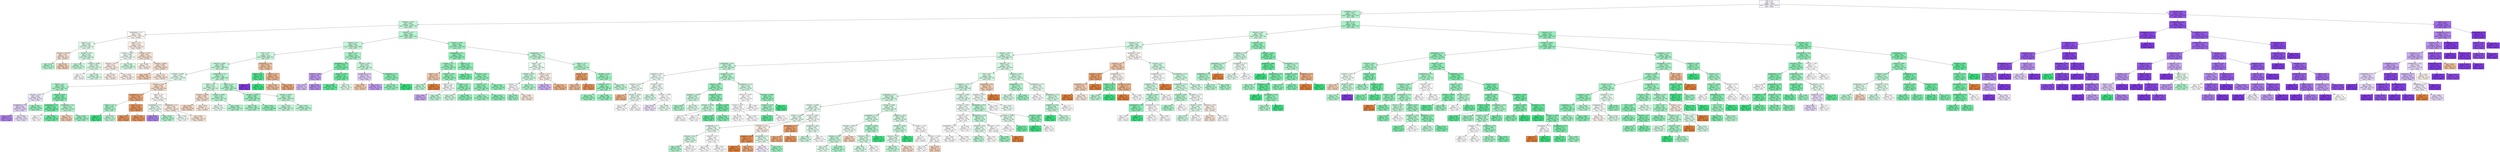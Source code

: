 digraph Tree {
node [shape=box, style="filled", color="black"] ;
0 [label="CCR <= 5.5\ngini = 0.64\nsamples = 26338\nvalue = [5327, 10135, 10876]\nclass = None", fillcolor="#f9f6fe"] ;
1 [label="graphSize <= 22.5\ngini = 0.597\nsamples = 17452\nvalue = [4799, 9451, 3202]\nclass = DCP", fillcolor="#b6f5d1"] ;
0 -> 1 [labeldistance=2.5, labelangle=45, headlabel="True"] ;
2 [label="sdComm <= 0.02\ngini = 0.598\nsamples = 11359\nvalue = [3705, 5924, 1730]\nclass = DCP", fillcolor="#c6f7da"] ;
1 -> 2 ;
3 [label="graphDepth <= 3.5\ngini = 0.574\nsamples = 2466\nvalue = [1162, 1092, 212]\nclass = DLS/DC", fillcolor="#fef9f5"] ;
2 -> 3 ;
4 [label="nbproc <= 4.5\ngini = 0.564\nsamples = 650\nvalue = [270, 330, 50]\nclass = DCP", fillcolor="#e0fbeb"] ;
3 -> 4 ;
5 [label="sdComp <= 0.055\ngini = 0.541\nsamples = 112\nvalue = [60, 46, 6]\nclass = DLS/DC", fillcolor="#f9e4d5"] ;
4 -> 5 ;
6 [label="gini = 0.473\nsamples = 26\nvalue = [10, 16, 0]\nclass = DCP", fillcolor="#b5f5d0"] ;
5 -> 6 ;
7 [label="gini = 0.535\nsamples = 86\nvalue = [50, 30, 6]\nclass = DLS/DC", fillcolor="#f6d2b8"] ;
5 -> 7 ;
8 [label="sdComp <= 0.02\ngini = 0.562\nsamples = 538\nvalue = [210, 284, 44]\nclass = DCP", fillcolor="#d2f9e3"] ;
4 -> 8 ;
9 [label="gini = 0.56\nsamples = 130\nvalue = [46, 72, 12]\nclass = DCP", fillcolor="#c2f7d8"] ;
8 -> 9 ;
10 [label="sdComp <= 0.065\ngini = 0.562\nsamples = 408\nvalue = [164, 212, 32]\nclass = DCP", fillcolor="#d8fae6"] ;
8 -> 10 ;
11 [label="gini = 0.5\nsamples = 16\nvalue = [8, 8, 0]\nclass = DLS/DC", fillcolor="#ffffff"] ;
10 -> 11 ;
12 [label="gini = 0.564\nsamples = 392\nvalue = [156, 204, 32]\nclass = DCP", fillcolor="#d7fae5"] ;
10 -> 12 ;
13 [label="nbproc <= 4.5\ngini = 0.575\nsamples = 1816\nvalue = [892, 762, 162]\nclass = DLS/DC", fillcolor="#fcefe7"] ;
3 -> 13 ;
14 [label="sdComp <= 0.065\ngini = 0.589\nsamples = 652\nvalue = [276, 306, 70]\nclass = DCP", fillcolor="#effdf5"] ;
13 -> 14 ;
15 [label="sdComp <= 0.02\ngini = 0.611\nsamples = 304\nvalue = [140, 120, 44]\nclass = DLS/DC", fillcolor="#fcf1e9"] ;
14 -> 15 ;
16 [label="gini = 0.643\nsamples = 56\nvalue = [24, 20, 12]\nclass = DLS/DC", fillcolor="#fcf1e9"] ;
15 -> 16 ;
17 [label="gini = 0.602\nsamples = 248\nvalue = [116, 100, 32]\nclass = DLS/DC", fillcolor="#fcf1ea"] ;
15 -> 17 ;
18 [label="gini = 0.556\nsamples = 348\nvalue = [136, 186, 26]\nclass = DCP", fillcolor="#d0f9e1"] ;
14 -> 18 ;
19 [label="sdComp <= 0.02\ngini = 0.56\nsamples = 1164\nvalue = [616, 456, 92]\nclass = DLS/DC", fillcolor="#f9e3d2"] ;
13 -> 19 ;
20 [label="gini = 0.643\nsamples = 112\nvalue = [48, 40, 24]\nclass = DLS/DC", fillcolor="#fcf1e9"] ;
19 -> 20 ;
21 [label="sdComp <= 0.065\ngini = 0.548\nsamples = 1052\nvalue = [568, 416, 68]\nclass = DLS/DC", fillcolor="#f9e1d0"] ;
19 -> 21 ;
22 [label="gini = 0.485\nsamples = 348\nvalue = [212, 132, 4]\nclass = DLS/DC", fillcolor="#f5d0b6"] ;
21 -> 22 ;
23 [label="gini = 0.573\nsamples = 704\nvalue = [356, 284, 64]\nclass = DLS/DC", fillcolor="#fbe9dd"] ;
21 -> 23 ;
24 [label="sdComm <= 0.2\ngini = 0.594\nsamples = 8893\nvalue = [2543, 4832, 1518]\nclass = DCP", fillcolor="#b8f6d2"] ;
2 -> 24 ;
25 [label="sdComp <= 0.2\ngini = 0.601\nsamples = 6225\nvalue = [1969, 3256, 1000]\nclass = DCP", fillcolor="#c3f7d9"] ;
24 -> 25 ;
26 [label="CCR <= 0.55\ngini = 0.6\nsamples = 5529\nvalue = [1845, 2850, 834]\nclass = DCP", fillcolor="#c9f8dd"] ;
25 -> 26 ;
27 [label="sdComp <= 0.065\ngini = 0.599\nsamples = 5265\nvalue = [1673, 2760, 832]\nclass = DCP", fillcolor="#c3f7d9"] ;
26 -> 27 ;
28 [label="sdComm <= 0.065\ngini = 0.637\nsamples = 1598\nvalue = [560, 712, 326]\nclass = DCP", fillcolor="#e2fbed"] ;
27 -> 28 ;
29 [label="nbproc <= 4.5\ngini = 0.588\nsamples = 830\nvalue = [174, 466, 190]\nclass = DCP", fillcolor="#aaf4c9"] ;
28 -> 29 ;
30 [label="sdComp <= 0.02\ngini = 0.661\nsamples = 294\nvalue = [90, 88, 116]\nclass = None", fillcolor="#efe6fc"] ;
29 -> 30 ;
31 [label="graphDepth <= 3.5\ngini = 0.593\nsamples = 190\nvalue = [70, 24, 96]\nclass = None", fillcolor="#e4d4f9"] ;
30 -> 31 ;
32 [label="gini = 0.397\nsamples = 22\nvalue = [6, 0, 16]\nclass = None", fillcolor="#b083ef"] ;
31 -> 32 ;
33 [label="gini = 0.608\nsamples = 168\nvalue = [64, 24, 80]\nclass = None", fillcolor="#ece1fb"] ;
31 -> 33 ;
34 [label="gini = 0.547\nsamples = 104\nvalue = [20, 64, 20]\nclass = DCP", fillcolor="#97f1bd"] ;
30 -> 34 ;
35 [label="sdComp <= 0.02\ngini = 0.459\nsamples = 536\nvalue = [84, 378, 74]\nclass = DCP", fillcolor="#7eeead"] ;
29 -> 35 ;
36 [label="graphDepth <= 3.5\ngini = 0.373\nsamples = 344\nvalue = [24, 266, 54]\nclass = DCP", fillcolor="#6eeca3"] ;
35 -> 36 ;
37 [label="gini = 0.5\nsamples = 12\nvalue = [0, 6, 6]\nclass = DCP", fillcolor="#ffffff"] ;
36 -> 37 ;
38 [label="gini = 0.361\nsamples = 332\nvalue = [24, 260, 48]\nclass = DCP", fillcolor="#6beca1"] ;
36 -> 38 ;
39 [label="graphDepth <= 3.5\ngini = 0.551\nsamples = 192\nvalue = [60, 112, 20]\nclass = DCP", fillcolor="#b1f5cd"] ;
35 -> 39 ;
40 [label="gini = 0.571\nsamples = 28\nvalue = [16, 8, 4]\nclass = DLS/DC", fillcolor="#f5cdb0"] ;
39 -> 40 ;
41 [label="gini = 0.516\nsamples = 164\nvalue = [44, 104, 16]\nclass = DCP", fillcolor="#9cf2c0"] ;
39 -> 41 ;
42 [label="sdComp <= 0.02\ngini = 0.613\nsamples = 768\nvalue = [386, 246, 136]\nclass = DLS/DC", fillcolor="#f8ddca"] ;
28 -> 42 ;
43 [label="graphDepth <= 3.5\ngini = 0.392\nsamples = 190\nvalue = [144, 14, 32]\nclass = DLS/DC", fillcolor="#eda673"] ;
42 -> 43 ;
44 [label="nbproc <= 4.5\ngini = 0.463\nsamples = 22\nvalue = [0, 14, 8]\nclass = DCP", fillcolor="#aaf4c9"] ;
43 -> 44 ;
45 [label="gini = 0.0\nsamples = 2\nvalue = [0, 2, 0]\nclass = DCP", fillcolor="#39e581"] ;
44 -> 45 ;
46 [label="gini = 0.48\nsamples = 20\nvalue = [0, 12, 8]\nclass = DCP", fillcolor="#bdf6d5"] ;
44 -> 46 ;
47 [label="nbproc <= 4.5\ngini = 0.245\nsamples = 168\nvalue = [144, 0, 24]\nclass = DLS/DC", fillcolor="#e9965a"] ;
43 -> 47 ;
48 [label="gini = 0.26\nsamples = 52\nvalue = [44, 0, 8]\nclass = DLS/DC", fillcolor="#ea985d"] ;
47 -> 48 ;
49 [label="gini = 0.238\nsamples = 116\nvalue = [100, 0, 16]\nclass = DLS/DC", fillcolor="#e99559"] ;
47 -> 49 ;
50 [label="nbproc <= 4.5\ngini = 0.631\nsamples = 578\nvalue = [242, 232, 104]\nclass = DLS/DC", fillcolor="#fefbf9"] ;
42 -> 50 ;
51 [label="graphDepth <= 3.5\ngini = 0.639\nsamples = 156\nvalue = [32, 68, 56]\nclass = DCP", fillcolor="#e7fcf0"] ;
50 -> 51 ;
52 [label="gini = 0.46\nsamples = 40\nvalue = [8, 4, 28]\nclass = None", fillcolor="#b083ef"] ;
51 -> 52 ;
53 [label="gini = 0.595\nsamples = 116\nvalue = [24, 64, 28]\nclass = DCP", fillcolor="#aef4cb"] ;
51 -> 53 ;
54 [label="graphDepth <= 3.5\ngini = 0.588\nsamples = 422\nvalue = [210, 164, 48]\nclass = DLS/DC", fillcolor="#fae9dc"] ;
50 -> 54 ;
55 [label="gini = 0.594\nsamples = 70\nvalue = [30, 32, 8]\nclass = DCP", fillcolor="#f5fef9"] ;
54 -> 55 ;
56 [label="gini = 0.585\nsamples = 352\nvalue = [180, 132, 40]\nclass = DLS/DC", fillcolor="#f9e4d4"] ;
54 -> 56 ;
57 [label="graphDepth <= 3.5\ngini = 0.577\nsamples = 3667\nvalue = [1113, 2048, 506]\nclass = DCP", fillcolor="#b7f5d1"] ;
27 -> 57 ;
58 [label="nbproc <= 4.5\ngini = 0.618\nsamples = 813\nvalue = [259, 404, 150]\nclass = DCP", fillcolor="#cbf8de"] ;
57 -> 58 ;
59 [label="sdComm <= 0.065\ngini = 0.608\nsamples = 161\nvalue = [81, 54, 26]\nclass = DLS/DC", fillcolor="#f8dfcd"] ;
58 -> 59 ;
60 [label="gini = 0.602\nsamples = 84\nvalue = [44, 26, 14]\nclass = DLS/DC", fillcolor="#f7d8c2"] ;
59 -> 60 ;
61 [label="gini = 0.613\nsamples = 77\nvalue = [37, 28, 12]\nclass = DLS/DC", fillcolor="#fae8db"] ;
59 -> 61 ;
62 [label="sdComm <= 0.065\ngini = 0.601\nsamples = 652\nvalue = [178, 350, 124]\nclass = DCP", fillcolor="#b7f6d1"] ;
58 -> 62 ;
63 [label="gini = 0.567\nsamples = 156\nvalue = [68, 76, 12]\nclass = DCP", fillcolor="#edfdf4"] ;
62 -> 63 ;
64 [label="gini = 0.595\nsamples = 496\nvalue = [110, 274, 112]\nclass = DCP", fillcolor="#abf4ca"] ;
62 -> 64 ;
65 [label="nbproc <= 4.5\ngini = 0.563\nsamples = 2854\nvalue = [854, 1644, 356]\nclass = DCP", fillcolor="#b1f5cd"] ;
57 -> 65 ;
66 [label="sdComm <= 0.065\ngini = 0.548\nsamples = 830\nvalue = [186, 508, 136]\nclass = DCP", fillcolor="#9cf2c0"] ;
65 -> 66 ;
67 [label="gini = 0.558\nsamples = 406\nvalue = [110, 240, 56]\nclass = DCP", fillcolor="#a8f4c8"] ;
66 -> 67 ;
68 [label="gini = 0.533\nsamples = 424\nvalue = [76, 268, 80]\nclass = DCP", fillcolor="#93f1ba"] ;
66 -> 68 ;
69 [label="sdComm <= 0.065\ngini = 0.564\nsamples = 2024\nvalue = [668, 1136, 220]\nclass = DCP", fillcolor="#bbf6d4"] ;
65 -> 69 ;
70 [label="gini = 0.578\nsamples = 920\nvalue = [300, 504, 116]\nclass = DCP", fillcolor="#bef6d6"] ;
69 -> 70 ;
71 [label="gini = 0.552\nsamples = 1104\nvalue = [368, 632, 104]\nclass = DCP", fillcolor="#b8f6d2"] ;
69 -> 71 ;
72 [label="graphDepth <= 3.5\ngini = 0.459\nsamples = 264\nvalue = [172, 90, 2]\nclass = DLS/DC", fillcolor="#f3c4a2"] ;
26 -> 72 ;
73 [label="nbproc <= 4.5\ngini = 0.198\nsamples = 18\nvalue = [0, 16, 2]\nclass = DCP", fillcolor="#52e891"] ;
72 -> 73 ;
74 [label="gini = 0.0\nsamples = 2\nvalue = [0, 0, 2]\nclass = None", fillcolor="#8139e5"] ;
73 -> 74 ;
75 [label="gini = 0.0\nsamples = 16\nvalue = [0, 16, 0]\nclass = DCP", fillcolor="#39e581"] ;
73 -> 75 ;
76 [label="nbproc <= 4.5\ngini = 0.421\nsamples = 246\nvalue = [172, 74, 0]\nclass = DLS/DC", fillcolor="#f0b78e"] ;
72 -> 76 ;
77 [label="gini = 0.444\nsamples = 162\nvalue = [108, 54, 0]\nclass = DLS/DC", fillcolor="#f2c09c"] ;
76 -> 77 ;
78 [label="gini = 0.363\nsamples = 84\nvalue = [64, 20, 0]\nclass = DLS/DC", fillcolor="#eda877"] ;
76 -> 78 ;
79 [label="nbproc <= 4.5\ngini = 0.571\nsamples = 696\nvalue = [124, 406, 166]\nclass = DCP", fillcolor="#a5f3c6"] ;
25 -> 79 ;
80 [label="graphDepth <= 3.5\ngini = 0.439\nsamples = 274\nvalue = [36, 198, 40]\nclass = DCP", fillcolor="#79edaa"] ;
79 -> 80 ;
81 [label="sdComp <= 0.65\ngini = 0.544\nsamples = 26\nvalue = [4, 6, 16]\nclass = None", fillcolor="#c09cf2"] ;
80 -> 81 ;
82 [label="gini = 0.625\nsamples = 8\nvalue = [2, 2, 4]\nclass = None", fillcolor="#d5bdf6"] ;
81 -> 82 ;
83 [label="gini = 0.494\nsamples = 18\nvalue = [2, 4, 12]\nclass = None", fillcolor="#b78ef0"] ;
81 -> 83 ;
84 [label="sdComp <= 0.65\ngini = 0.375\nsamples = 248\nvalue = [32, 192, 24]\nclass = DCP", fillcolor="#6ceca2"] ;
80 -> 84 ;
85 [label="gini = 0.301\nsamples = 208\nvalue = [16, 172, 20]\nclass = DCP", fillcolor="#5fea99"] ;
84 -> 85 ;
86 [label="gini = 0.58\nsamples = 40\nvalue = [16, 20, 4]\nclass = DCP", fillcolor="#defbea"] ;
84 -> 86 ;
87 [label="sdComp <= 0.65\ngini = 0.624\nsamples = 422\nvalue = [88, 208, 126]\nclass = DCP", fillcolor="#c8f8dc"] ;
79 -> 87 ;
88 [label="graphDepth <= 3.5\ngini = 0.626\nsamples = 156\nvalue = [48, 32, 76]\nclass = None", fillcolor="#deccf8"] ;
87 -> 88 ;
89 [label="gini = 0.469\nsamples = 32\nvalue = [20, 12, 0]\nclass = DLS/DC", fillcolor="#f5cdb0"] ;
88 -> 89 ;
90 [label="gini = 0.547\nsamples = 124\nvalue = [28, 20, 76]\nclass = None", fillcolor="#c09cf2"] ;
88 -> 90 ;
91 [label="graphDepth <= 3.5\ngini = 0.504\nsamples = 266\nvalue = [40, 176, 50]\nclass = DCP", fillcolor="#8cf0b6"] ;
87 -> 91 ;
92 [label="gini = 0.535\nsamples = 242\nvalue = [40, 152, 50]\nclass = DCP", fillcolor="#96f1bc"] ;
91 -> 92 ;
93 [label="gini = 0.0\nsamples = 24\nvalue = [0, 24, 0]\nclass = DCP", fillcolor="#39e581"] ;
91 -> 93 ;
94 [label="sdComm <= 0.65\ngini = 0.567\nsamples = 2668\nvalue = [574, 1576, 518]\nclass = DCP", fillcolor="#a0f3c3"] ;
24 -> 94 ;
95 [label="graphDepth <= 3.5\ngini = 0.504\nsamples = 1406\nvalue = [198, 930, 278]\nclass = DCP", fillcolor="#8df0b6"] ;
94 -> 95 ;
96 [label="sdComp <= 0.2\ngini = 0.535\nsamples = 464\nvalue = [108, 290, 66]\nclass = DCP", fillcolor="#9af2bf"] ;
95 -> 96 ;
97 [label="nbproc <= 4.5\ngini = 0.469\nsamples = 32\nvalue = [20, 12, 0]\nclass = DLS/DC", fillcolor="#f5cdb0"] ;
96 -> 97 ;
98 [label="gini = 0.48\nsamples = 20\nvalue = [8, 12, 0]\nclass = DCP", fillcolor="#bdf6d5"] ;
97 -> 98 ;
99 [label="gini = 0.0\nsamples = 12\nvalue = [12, 0, 0]\nclass = DLS/DC", fillcolor="#e58139"] ;
97 -> 99 ;
100 [label="sdComp <= 0.65\ngini = 0.521\nsamples = 432\nvalue = [88, 278, 66]\nclass = DCP", fillcolor="#92f1b9"] ;
96 -> 100 ;
101 [label="nbproc <= 4.5\ngini = 0.499\nsamples = 62\nvalue = [0, 32, 30]\nclass = DCP", fillcolor="#f3fdf7"] ;
100 -> 101 ;
102 [label="gini = 0.463\nsamples = 22\nvalue = [0, 8, 14]\nclass = None", fillcolor="#c9aaf4"] ;
101 -> 102 ;
103 [label="gini = 0.48\nsamples = 40\nvalue = [0, 24, 16]\nclass = DCP", fillcolor="#bdf6d5"] ;
101 -> 103 ;
104 [label="nbproc <= 4.5\ngini = 0.492\nsamples = 370\nvalue = [88, 246, 36]\nclass = DCP", fillcolor="#90f0b8"] ;
100 -> 104 ;
105 [label="gini = 0.611\nsamples = 48\nvalue = [16, 24, 8]\nclass = DCP", fillcolor="#cef8e0"] ;
104 -> 105 ;
106 [label="gini = 0.467\nsamples = 322\nvalue = [72, 222, 28]\nclass = DCP", fillcolor="#88efb3"] ;
104 -> 106 ;
107 [label="nbproc <= 4.5\ngini = 0.479\nsamples = 942\nvalue = [90, 640, 212]\nclass = DCP", fillcolor="#8bf0b5"] ;
95 -> 107 ;
108 [label="gini = 0.326\nsamples = 156\nvalue = [0, 124, 32]\nclass = DCP", fillcolor="#6ceca2"] ;
107 -> 108 ;
109 [label="sdComp <= 0.65\ngini = 0.503\nsamples = 786\nvalue = [90, 516, 180]\nclass = DCP", fillcolor="#91f1b9"] ;
107 -> 109 ;
110 [label="sdComp <= 0.2\ngini = 0.491\nsamples = 580\nvalue = [50, 384, 146]\nclass = DCP", fillcolor="#92f1ba"] ;
109 -> 110 ;
111 [label="gini = 0.5\nsamples = 388\nvalue = [32, 252, 104]\nclass = DCP", fillcolor="#98f1bd"] ;
110 -> 111 ;
112 [label="gini = 0.471\nsamples = 192\nvalue = [18, 132, 42]\nclass = DCP", fillcolor="#88efb3"] ;
110 -> 112 ;
113 [label="gini = 0.524\nsamples = 206\nvalue = [40, 132, 34]\nclass = DCP", fillcolor="#91f1b9"] ;
109 -> 113 ;
114 [label="graphDepth <= 3.5\ngini = 0.613\nsamples = 1262\nvalue = [376, 646, 240]\nclass = DCP", fillcolor="#c3f7d9"] ;
94 -> 114 ;
115 [label="nbproc <= 4.5\ngini = 0.66\nsamples = 490\nvalue = [136, 194, 160]\nclass = DCP", fillcolor="#ebfcf2"] ;
114 -> 115 ;
116 [label="sdComp <= 0.65\ngini = 0.621\nsamples = 312\nvalue = [60, 154, 98]\nclass = DCP", fillcolor="#cbf8de"] ;
115 -> 116 ;
117 [label="sdComp <= 0.2\ngini = 0.612\nsamples = 56\nvalue = [24, 8, 24]\nclass = DLS/DC", fillcolor="#ffffff"] ;
116 -> 117 ;
118 [label="gini = 0.444\nsamples = 12\nvalue = [0, 8, 4]\nclass = DCP", fillcolor="#9cf2c0"] ;
117 -> 118 ;
119 [label="gini = 0.496\nsamples = 44\nvalue = [24, 0, 20]\nclass = DLS/DC", fillcolor="#fbeade"] ;
117 -> 119 ;
120 [label="gini = 0.571\nsamples = 256\nvalue = [36, 146, 74]\nclass = DCP", fillcolor="#b1f5cd"] ;
116 -> 120 ;
121 [label="sdComp <= 0.55\ngini = 0.646\nsamples = 178\nvalue = [76, 40, 62]\nclass = DLS/DC", fillcolor="#fcf0e7"] ;
115 -> 121 ;
122 [label="gini = 0.595\nsamples = 88\nvalue = [16, 24, 48]\nclass = None", fillcolor="#d0b5f5"] ;
121 -> 122 ;
123 [label="gini = 0.5\nsamples = 90\nvalue = [60, 16, 14]\nclass = DLS/DC", fillcolor="#f0b489"] ;
121 -> 123 ;
124 [label="nbproc <= 4.5\ngini = 0.55\nsamples = 772\nvalue = [240, 452, 80]\nclass = DCP", fillcolor="#b0f5cd"] ;
114 -> 124 ;
125 [label="sdComp <= 0.65\ngini = 0.34\nsamples = 70\nvalue = [56, 6, 8]\nclass = DLS/DC", fillcolor="#eb9d66"] ;
124 -> 125 ;
126 [label="gini = 0.444\nsamples = 24\nvalue = [16, 0, 8]\nclass = DLS/DC", fillcolor="#f2c09c"] ;
125 -> 126 ;
127 [label="gini = 0.227\nsamples = 46\nvalue = [40, 6, 0]\nclass = DLS/DC", fillcolor="#e99457"] ;
125 -> 127 ;
128 [label="sdComp <= 0.65\ngini = 0.517\nsamples = 702\nvalue = [184, 446, 72]\nclass = DCP", fillcolor="#9bf2bf"] ;
124 -> 128 ;
129 [label="sdComp <= 0.2\ngini = 0.5\nsamples = 600\nvalue = [152, 392, 56]\nclass = DCP", fillcolor="#95f1bc"] ;
128 -> 129 ;
130 [label="gini = 0.512\nsamples = 204\nvalue = [48, 132, 24]\nclass = DCP", fillcolor="#94f1bb"] ;
129 -> 130 ;
131 [label="gini = 0.493\nsamples = 396\nvalue = [104, 260, 32]\nclass = DCP", fillcolor="#95f1bc"] ;
129 -> 131 ;
132 [label="gini = 0.597\nsamples = 102\nvalue = [32, 54, 16]\nclass = DCP", fillcolor="#c1f7d7"] ;
128 -> 132 ;
133 [label="nbproc <= 4.5\ngini = 0.574\nsamples = 6093\nvalue = [1094, 3527, 1472]\nclass = DCP", fillcolor="#a7f3c7"] ;
1 -> 133 ;
134 [label="sdComp <= 0.65\ngini = 0.629\nsamples = 2453\nvalue = [540, 1195, 718]\nclass = DCP", fillcolor="#c9f8dc"] ;
133 -> 134 ;
135 [label="sdComm <= 0.2\ngini = 0.639\nsamples = 2162\nvalue = [512, 1002, 648]\nclass = DCP", fillcolor="#d1f9e2"] ;
134 -> 135 ;
136 [label="sdComp <= 0.02\ngini = 0.624\nsamples = 1728\nvalue = [336, 840, 552]\nclass = DCP", fillcolor="#cff9e0"] ;
135 -> 136 ;
137 [label="graphDepth <= 9.0\ngini = 0.566\nsamples = 562\nvalue = [56, 308, 198]\nclass = DCP", fillcolor="#c3f7d9"] ;
136 -> 137 ;
138 [label="graphSize <= 40.0\ngini = 0.579\nsamples = 172\nvalue = [16, 82, 74]\nclass = DCP", fillcolor="#effdf5"] ;
137 -> 138 ;
139 [label="sdComm <= 0.02\ngini = 0.647\nsamples = 72\nvalue = [16, 30, 26]\nclass = DCP", fillcolor="#eefdf4"] ;
138 -> 139 ;
140 [label="gini = 0.5\nsamples = 12\nvalue = [8, 2, 2]\nclass = DLS/DC", fillcolor="#efb388"] ;
139 -> 140 ;
141 [label="sdComm <= 0.065\ngini = 0.604\nsamples = 60\nvalue = [8, 28, 24]\nclass = DCP", fillcolor="#e9fcf1"] ;
139 -> 141 ;
142 [label="gini = 0.568\nsamples = 52\nvalue = [4, 24, 24]\nclass = DCP", fillcolor="#ffffff"] ;
141 -> 142 ;
143 [label="gini = 0.5\nsamples = 8\nvalue = [4, 4, 0]\nclass = DLS/DC", fillcolor="#ffffff"] ;
141 -> 143 ;
144 [label="sdComm <= 0.02\ngini = 0.499\nsamples = 100\nvalue = [0, 52, 48]\nclass = DCP", fillcolor="#f0fdf5"] ;
138 -> 144 ;
145 [label="gini = 0.494\nsamples = 36\nvalue = [0, 20, 16]\nclass = DCP", fillcolor="#d7fae6"] ;
144 -> 145 ;
146 [label="sdComm <= 0.065\ngini = 0.5\nsamples = 64\nvalue = [0, 32, 32]\nclass = DCP", fillcolor="#ffffff"] ;
144 -> 146 ;
147 [label="gini = 0.497\nsamples = 26\nvalue = [0, 12, 14]\nclass = None", fillcolor="#ede3fb"] ;
146 -> 147 ;
148 [label="gini = 0.499\nsamples = 38\nvalue = [0, 20, 18]\nclass = DCP", fillcolor="#ebfcf2"] ;
146 -> 148 ;
149 [label="graphSize <= 75.0\ngini = 0.553\nsamples = 390\nvalue = [40, 226, 124]\nclass = DCP", fillcolor="#b3f5cf"] ;
137 -> 149 ;
150 [label="sdComm <= 0.02\ngini = 0.497\nsamples = 206\nvalue = [16, 134, 56]\nclass = DCP", fillcolor="#98f1bd"] ;
149 -> 150 ;
151 [label="graphSize <= 40.0\ngini = 0.595\nsamples = 58\nvalue = [8, 30, 20]\nclass = DCP", fillcolor="#cbf8de"] ;
150 -> 151 ;
152 [label="gini = 0.463\nsamples = 22\nvalue = [0, 14, 8]\nclass = DCP", fillcolor="#aaf4c9"] ;
151 -> 152 ;
153 [label="gini = 0.642\nsamples = 36\nvalue = [8, 16, 12]\nclass = DCP", fillcolor="#defbea"] ;
151 -> 153 ;
154 [label="graphSize <= 40.0\ngini = 0.444\nsamples = 148\nvalue = [8, 104, 36]\nclass = DCP", fillcolor="#87efb2"] ;
150 -> 154 ;
155 [label="sdComm <= 0.065\ngini = 0.62\nsamples = 40\nvalue = [8, 20, 12]\nclass = DCP", fillcolor="#c6f8db"] ;
154 -> 155 ;
156 [label="gini = 0.5\nsamples = 16\nvalue = [8, 8, 0]\nclass = DLS/DC", fillcolor="#ffffff"] ;
155 -> 156 ;
157 [label="gini = 0.5\nsamples = 24\nvalue = [0, 12, 12]\nclass = DCP", fillcolor="#ffffff"] ;
155 -> 157 ;
158 [label="sdComm <= 0.065\ngini = 0.346\nsamples = 108\nvalue = [0, 84, 24]\nclass = DCP", fillcolor="#72eca5"] ;
154 -> 158 ;
159 [label="gini = 0.278\nsamples = 48\nvalue = [0, 40, 8]\nclass = DCP", fillcolor="#61ea9a"] ;
158 -> 159 ;
160 [label="gini = 0.391\nsamples = 60\nvalue = [0, 44, 16]\nclass = DCP", fillcolor="#81eeaf"] ;
158 -> 160 ;
161 [label="graphDepth <= 25.5\ngini = 0.596\nsamples = 184\nvalue = [24, 92, 68]\nclass = DCP", fillcolor="#d6fae5"] ;
149 -> 161 ;
162 [label="sdComm <= 0.065\ngini = 0.64\nsamples = 120\nvalue = [24, 48, 48]\nclass = DCP", fillcolor="#ffffff"] ;
161 -> 162 ;
163 [label="sdComm <= 0.02\ngini = 0.664\nsamples = 68\nvalue = [20, 24, 24]\nclass = DCP", fillcolor="#ffffff"] ;
162 -> 163 ;
164 [label="gini = 0.656\nsamples = 32\nvalue = [8, 12, 12]\nclass = DCP", fillcolor="#ffffff"] ;
163 -> 164 ;
165 [label="gini = 0.667\nsamples = 36\nvalue = [12, 12, 12]\nclass = DLS/DC", fillcolor="#ffffff"] ;
163 -> 165 ;
166 [label="gini = 0.568\nsamples = 52\nvalue = [4, 24, 24]\nclass = DCP", fillcolor="#ffffff"] ;
162 -> 166 ;
167 [label="sdComm <= 0.065\ngini = 0.43\nsamples = 64\nvalue = [0, 44, 20]\nclass = DCP", fillcolor="#93f1ba"] ;
161 -> 167 ;
168 [label="sdComm <= 0.02\ngini = 0.459\nsamples = 56\nvalue = [0, 36, 20]\nclass = DCP", fillcolor="#a7f3c7"] ;
167 -> 168 ;
169 [label="gini = 0.278\nsamples = 24\nvalue = [0, 20, 4]\nclass = DCP", fillcolor="#61ea9a"] ;
168 -> 169 ;
170 [label="gini = 0.5\nsamples = 32\nvalue = [0, 16, 16]\nclass = DCP", fillcolor="#ffffff"] ;
168 -> 170 ;
171 [label="gini = 0.0\nsamples = 8\nvalue = [0, 8, 0]\nclass = DCP", fillcolor="#39e581"] ;
167 -> 171 ;
172 [label="sdComp <= 0.2\ngini = 0.642\nsamples = 1166\nvalue = [280, 532, 354]\nclass = DCP", fillcolor="#d4f9e3"] ;
136 -> 172 ;
173 [label="CCR <= 0.55\ngini = 0.65\nsamples = 966\nvalue = [266, 424, 276]\nclass = DCP", fillcolor="#d5f9e4"] ;
172 -> 173 ;
174 [label="graphSize <= 75.0\ngini = 0.643\nsamples = 886\nvalue = [224, 404, 258]\nclass = DCP", fillcolor="#d1f9e2"] ;
173 -> 174 ;
175 [label="graphDepth <= 9.0\ngini = 0.646\nsamples = 660\nvalue = [186, 298, 176]\nclass = DCP", fillcolor="#d0f9e1"] ;
174 -> 175 ;
176 [label="sdComm <= 0.065\ngini = 0.648\nsamples = 350\nvalue = [82, 150, 118]\nclass = DCP", fillcolor="#e4fbee"] ;
175 -> 176 ;
177 [label="sdComp <= 0.065\ngini = 0.634\nsamples = 258\nvalue = [50, 114, 94]\nclass = DCP", fillcolor="#e7fcf0"] ;
176 -> 177 ;
178 [label="graphDepth <= 6.5\ngini = 0.582\nsamples = 182\nvalue = [18, 88, 76]\nclass = DCP", fillcolor="#e9fcf1"] ;
177 -> 178 ;
179 [label="sdComm <= 0.02\ngini = 0.512\nsamples = 102\nvalue = [2, 56, 44]\nclass = DCP", fillcolor="#d6fae5"] ;
178 -> 179 ;
180 [label="gini = 0.469\nsamples = 48\nvalue = [0, 30, 18]\nclass = DCP", fillcolor="#b0f5cd"] ;
179 -> 180 ;
181 [label="gini = 0.535\nsamples = 54\nvalue = [2, 26, 26]\nclass = DCP", fillcolor="#ffffff"] ;
179 -> 181 ;
182 [label="sdComm <= 0.02\ngini = 0.64\nsamples = 80\nvalue = [16, 32, 32]\nclass = DCP", fillcolor="#ffffff"] ;
178 -> 182 ;
183 [label="gini = 0.612\nsamples = 28\nvalue = [4, 12, 12]\nclass = DCP", fillcolor="#ffffff"] ;
182 -> 183 ;
184 [label="gini = 0.651\nsamples = 52\nvalue = [12, 20, 20]\nclass = DCP", fillcolor="#ffffff"] ;
182 -> 184 ;
185 [label="sdComm <= 0.02\ngini = 0.65\nsamples = 76\nvalue = [32, 26, 18]\nclass = DLS/DC", fillcolor="#fcf0e7"] ;
177 -> 185 ;
186 [label="graphSize <= 40.0\ngini = 0.18\nsamples = 20\nvalue = [18, 2, 0]\nclass = DLS/DC", fillcolor="#e88f4f"] ;
185 -> 186 ;
187 [label="gini = 0.0\nsamples = 12\nvalue = [12, 0, 0]\nclass = DLS/DC", fillcolor="#e58139"] ;
186 -> 187 ;
188 [label="gini = 0.375\nsamples = 8\nvalue = [6, 2, 0]\nclass = DLS/DC", fillcolor="#eeab7b"] ;
186 -> 188 ;
189 [label="graphDepth <= 6.5\ngini = 0.651\nsamples = 56\nvalue = [14, 24, 18]\nclass = DCP", fillcolor="#e0fbeb"] ;
185 -> 189 ;
190 [label="gini = 0.66\nsamples = 36\nvalue = [10, 12, 14]\nclass = None", fillcolor="#f4eefd"] ;
189 -> 190 ;
191 [label="gini = 0.56\nsamples = 20\nvalue = [4, 12, 4]\nclass = DCP", fillcolor="#9cf2c0"] ;
189 -> 191 ;
192 [label="sdComp <= 0.065\ngini = 0.658\nsamples = 92\nvalue = [32, 36, 24]\nclass = DCP", fillcolor="#f2fdf7"] ;
176 -> 192 ;
193 [label="graphDepth <= 6.5\ngini = 0.32\nsamples = 40\nvalue = [32, 8, 0]\nclass = DLS/DC", fillcolor="#eca06a"] ;
192 -> 193 ;
194 [label="gini = 0.375\nsamples = 16\nvalue = [12, 4, 0]\nclass = DLS/DC", fillcolor="#eeab7b"] ;
193 -> 194 ;
195 [label="gini = 0.278\nsamples = 24\nvalue = [20, 4, 0]\nclass = DLS/DC", fillcolor="#ea9a61"] ;
193 -> 195 ;
196 [label="graphSize <= 40.0\ngini = 0.497\nsamples = 52\nvalue = [0, 28, 24]\nclass = DCP", fillcolor="#e3fbed"] ;
192 -> 196 ;
197 [label="gini = 0.49\nsamples = 28\nvalue = [0, 16, 12]\nclass = DCP", fillcolor="#cef8e0"] ;
196 -> 197 ;
198 [label="gini = 0.5\nsamples = 24\nvalue = [0, 12, 12]\nclass = DCP", fillcolor="#ffffff"] ;
196 -> 198 ;
199 [label="sdComp <= 0.065\ngini = 0.625\nsamples = 310\nvalue = [104, 148, 58]\nclass = DCP", fillcolor="#d5f9e4"] ;
175 -> 199 ;
200 [label="graphDepth <= 13.5\ngini = 0.633\nsamples = 192\nvalue = [62, 90, 40]\nclass = DCP", fillcolor="#d4f9e4"] ;
199 -> 200 ;
201 [label="sdComm <= 0.065\ngini = 0.647\nsamples = 124\nvalue = [44, 52, 28]\nclass = DCP", fillcolor="#ebfcf2"] ;
200 -> 201 ;
202 [label="sdComm <= 0.02\ngini = 0.618\nsamples = 104\nvalue = [32, 52, 20]\nclass = DCP", fillcolor="#c8f8dc"] ;
201 -> 202 ;
203 [label="gini = 0.615\nsamples = 52\nvalue = [20, 24, 8]\nclass = DCP", fillcolor="#e6fcef"] ;
202 -> 203 ;
204 [label="gini = 0.604\nsamples = 52\nvalue = [12, 28, 12]\nclass = DCP", fillcolor="#b0f5cd"] ;
202 -> 204 ;
205 [label="gini = 0.48\nsamples = 20\nvalue = [12, 0, 8]\nclass = DLS/DC", fillcolor="#f6d5bd"] ;
201 -> 205 ;
206 [label="sdComm <= 0.065\ngini = 0.587\nsamples = 68\nvalue = [18, 38, 12]\nclass = DCP", fillcolor="#b0f5cd"] ;
200 -> 206 ;
207 [label="sdComm <= 0.02\ngini = 0.635\nsamples = 56\nvalue = [18, 26, 12]\nclass = DCP", fillcolor="#d5fae4"] ;
206 -> 207 ;
208 [label="gini = 0.62\nsamples = 46\nvalue = [16, 22, 8]\nclass = DCP", fillcolor="#d7fae6"] ;
207 -> 208 ;
209 [label="gini = 0.64\nsamples = 10\nvalue = [2, 4, 4]\nclass = DCP", fillcolor="#ffffff"] ;
207 -> 209 ;
210 [label="gini = 0.0\nsamples = 12\nvalue = [0, 12, 0]\nclass = DCP", fillcolor="#39e581"] ;
206 -> 210 ;
211 [label="graphSize <= 40.0\ngini = 0.608\nsamples = 118\nvalue = [42, 58, 18]\nclass = DCP", fillcolor="#d5fae4"] ;
199 -> 211 ;
212 [label="sdComm <= 0.065\ngini = 0.59\nsamples = 92\nvalue = [32, 48, 12]\nclass = DCP", fillcolor="#caf8dd"] ;
211 -> 212 ;
213 [label="sdComm <= 0.02\ngini = 0.608\nsamples = 84\nvalue = [32, 40, 12]\nclass = DCP", fillcolor="#e1fbec"] ;
212 -> 213 ;
214 [label="gini = 0.622\nsamples = 56\nvalue = [16, 28, 12]\nclass = DCP", fillcolor="#c4f7d9"] ;
213 -> 214 ;
215 [label="gini = 0.49\nsamples = 28\nvalue = [16, 12, 0]\nclass = DLS/DC", fillcolor="#f8e0ce"] ;
213 -> 215 ;
216 [label="gini = 0.0\nsamples = 8\nvalue = [0, 8, 0]\nclass = DCP", fillcolor="#39e581"] ;
212 -> 216 ;
217 [label="sdComm <= 0.02\ngini = 0.651\nsamples = 26\nvalue = [10, 10, 6]\nclass = DLS/DC", fillcolor="#ffffff"] ;
211 -> 217 ;
218 [label="gini = 0.5\nsamples = 8\nvalue = [4, 4, 0]\nclass = DLS/DC", fillcolor="#ffffff"] ;
217 -> 218 ;
219 [label="sdComm <= 0.065\ngini = 0.667\nsamples = 18\nvalue = [6, 6, 6]\nclass = DLS/DC", fillcolor="#ffffff"] ;
217 -> 219 ;
220 [label="gini = 0.64\nsamples = 10\nvalue = [2, 4, 4]\nclass = DCP", fillcolor="#ffffff"] ;
219 -> 220 ;
221 [label="gini = 0.625\nsamples = 8\nvalue = [4, 2, 2]\nclass = DLS/DC", fillcolor="#f6d5bd"] ;
219 -> 221 ;
222 [label="sdComm <= 0.065\ngini = 0.62\nsamples = 226\nvalue = [38, 106, 82]\nclass = DCP", fillcolor="#defbea"] ;
174 -> 222 ;
223 [label="sdComp <= 0.065\ngini = 0.661\nsamples = 136\nvalue = [38, 52, 46]\nclass = DCP", fillcolor="#f2fdf7"] ;
222 -> 223 ;
224 [label="sdComm <= 0.02\ngini = 0.665\nsamples = 108\nvalue = [32, 38, 38]\nclass = DCP", fillcolor="#ffffff"] ;
223 -> 224 ;
225 [label="graphDepth <= 25.5\ngini = 0.666\nsamples = 76\nvalue = [24, 26, 26]\nclass = DCP", fillcolor="#ffffff"] ;
224 -> 225 ;
226 [label="gini = 0.667\nsamples = 48\nvalue = [16, 16, 16]\nclass = DLS/DC", fillcolor="#ffffff"] ;
225 -> 226 ;
227 [label="gini = 0.663\nsamples = 28\nvalue = [8, 10, 10]\nclass = DCP", fillcolor="#ffffff"] ;
225 -> 227 ;
228 [label="gini = 0.656\nsamples = 32\nvalue = [8, 12, 12]\nclass = DCP", fillcolor="#ffffff"] ;
224 -> 228 ;
229 [label="graphDepth <= 25.5\ngini = 0.622\nsamples = 28\nvalue = [6, 14, 8]\nclass = DCP", fillcolor="#c4f7d9"] ;
223 -> 229 ;
230 [label="sdComm <= 0.02\ngini = 0.58\nsamples = 20\nvalue = [2, 10, 8]\nclass = DCP", fillcolor="#defbea"] ;
229 -> 230 ;
231 [label="gini = 0.48\nsamples = 10\nvalue = [0, 6, 4]\nclass = DCP", fillcolor="#bdf6d5"] ;
230 -> 231 ;
232 [label="gini = 0.64\nsamples = 10\nvalue = [2, 4, 4]\nclass = DCP", fillcolor="#ffffff"] ;
230 -> 232 ;
233 [label="sdComm <= 0.02\ngini = 0.5\nsamples = 8\nvalue = [4, 4, 0]\nclass = DLS/DC", fillcolor="#ffffff"] ;
229 -> 233 ;
234 [label="gini = 0.444\nsamples = 6\nvalue = [2, 4, 0]\nclass = DCP", fillcolor="#9cf2c0"] ;
233 -> 234 ;
235 [label="gini = 0.0\nsamples = 2\nvalue = [2, 0, 0]\nclass = DLS/DC", fillcolor="#e58139"] ;
233 -> 235 ;
236 [label="graphDepth <= 25.5\ngini = 0.48\nsamples = 90\nvalue = [0, 54, 36]\nclass = DCP", fillcolor="#bdf6d5"] ;
222 -> 236 ;
237 [label="sdComp <= 0.065\ngini = 0.495\nsamples = 62\nvalue = [0, 34, 28]\nclass = DCP", fillcolor="#dcfae9"] ;
236 -> 237 ;
238 [label="gini = 0.5\nsamples = 52\nvalue = [0, 26, 26]\nclass = DCP", fillcolor="#ffffff"] ;
237 -> 238 ;
239 [label="gini = 0.32\nsamples = 10\nvalue = [0, 8, 2]\nclass = DCP", fillcolor="#6aeca0"] ;
237 -> 239 ;
240 [label="sdComp <= 0.065\ngini = 0.408\nsamples = 28\nvalue = [0, 20, 8]\nclass = DCP", fillcolor="#88efb3"] ;
236 -> 240 ;
241 [label="gini = 0.0\nsamples = 12\nvalue = [0, 12, 0]\nclass = DCP", fillcolor="#39e581"] ;
240 -> 241 ;
242 [label="gini = 0.5\nsamples = 16\nvalue = [0, 8, 8]\nclass = DCP", fillcolor="#ffffff"] ;
240 -> 242 ;
243 [label="graphDepth <= 9.0\ngini = 0.611\nsamples = 80\nvalue = [42, 20, 18]\nclass = DLS/DC", fillcolor="#f5d1b6"] ;
173 -> 243 ;
244 [label="graphSize <= 40.0\ngini = 0.642\nsamples = 48\nvalue = [10, 20, 18]\nclass = DCP", fillcolor="#f2fdf7"] ;
243 -> 244 ;
245 [label="gini = 0.656\nsamples = 16\nvalue = [4, 6, 6]\nclass = DCP", fillcolor="#ffffff"] ;
244 -> 245 ;
246 [label="gini = 0.633\nsamples = 32\nvalue = [6, 14, 12]\nclass = DCP", fillcolor="#ebfcf2"] ;
244 -> 246 ;
247 [label="gini = 0.0\nsamples = 32\nvalue = [32, 0, 0]\nclass = DLS/DC", fillcolor="#e58139"] ;
243 -> 247 ;
248 [label="graphSize <= 40.0\ngini = 0.551\nsamples = 200\nvalue = [14, 108, 78]\nclass = DCP", fillcolor="#cef9e0"] ;
172 -> 248 ;
249 [label="graphDepth <= 7.5\ngini = 0.514\nsamples = 76\nvalue = [4, 46, 26]\nclass = DCP", fillcolor="#b0f5cd"] ;
248 -> 249 ;
250 [label="gini = 0.602\nsamples = 28\nvalue = [4, 14, 10]\nclass = DCP", fillcolor="#d3f9e3"] ;
249 -> 250 ;
251 [label="gini = 0.444\nsamples = 48\nvalue = [0, 32, 16]\nclass = DCP", fillcolor="#9cf2c0"] ;
249 -> 251 ;
252 [label="graphDepth <= 12.5\ngini = 0.568\nsamples = 124\nvalue = [10, 62, 52]\nclass = DCP", fillcolor="#e4fbee"] ;
248 -> 252 ;
253 [label="gini = 0.535\nsamples = 54\nvalue = [2, 26, 26]\nclass = DCP", fillcolor="#ffffff"] ;
252 -> 253 ;
254 [label="graphDepth <= 25.5\ngini = 0.584\nsamples = 70\nvalue = [8, 36, 26]\nclass = DCP", fillcolor="#d2f9e2"] ;
252 -> 254 ;
255 [label="graphSize <= 75.0\ngini = 0.608\nsamples = 42\nvalue = [8, 22, 12]\nclass = DCP", fillcolor="#bdf6d5"] ;
254 -> 255 ;
256 [label="gini = 0.0\nsamples = 2\nvalue = [0, 2, 0]\nclass = DCP", fillcolor="#39e581"] ;
255 -> 256 ;
257 [label="gini = 0.62\nsamples = 40\nvalue = [8, 20, 12]\nclass = DCP", fillcolor="#c6f8db"] ;
255 -> 257 ;
258 [label="gini = 0.5\nsamples = 28\nvalue = [0, 14, 14]\nclass = DCP", fillcolor="#ffffff"] ;
254 -> 258 ;
259 [label="graphSize <= 40.0\ngini = 0.647\nsamples = 434\nvalue = [176, 162, 96]\nclass = DLS/DC", fillcolor="#fef9f5"] ;
135 -> 259 ;
260 [label="sdComp <= 0.2\ngini = 0.563\nsamples = 206\nvalue = [120, 58, 28]\nclass = DLS/DC", fillcolor="#f4caac"] ;
259 -> 260 ;
261 [label="sdComm <= 0.65\ngini = 0.376\nsamples = 88\nvalue = [68, 12, 8]\nclass = DLS/DC", fillcolor="#eca26d"] ;
260 -> 261 ;
262 [label="graphDepth <= 7.5\ngini = 0.595\nsamples = 44\nvalue = [24, 12, 8]\nclass = DLS/DC", fillcolor="#f5d0b5"] ;
261 -> 262 ;
263 [label="gini = 0.0\nsamples = 8\nvalue = [8, 0, 0]\nclass = DLS/DC", fillcolor="#e58139"] ;
262 -> 263 ;
264 [label="gini = 0.642\nsamples = 36\nvalue = [16, 12, 8]\nclass = DLS/DC", fillcolor="#fbeade"] ;
262 -> 264 ;
265 [label="gini = 0.0\nsamples = 44\nvalue = [44, 0, 0]\nclass = DLS/DC", fillcolor="#e58139"] ;
261 -> 265 ;
266 [label="graphDepth <= 7.5\ngini = 0.625\nsamples = 118\nvalue = [52, 46, 20]\nclass = DLS/DC", fillcolor="#fdf5ef"] ;
260 -> 266 ;
267 [label="sdComm <= 0.65\ngini = 0.416\nsamples = 46\nvalue = [4, 34, 8]\nclass = DCP", fillcolor="#78eda9"] ;
266 -> 267 ;
268 [label="gini = 0.592\nsamples = 26\nvalue = [4, 14, 8]\nclass = DCP", fillcolor="#bdf6d5"] ;
267 -> 268 ;
269 [label="gini = 0.0\nsamples = 20\nvalue = [0, 20, 0]\nclass = DCP", fillcolor="#39e581"] ;
267 -> 269 ;
270 [label="sdComm <= 0.65\ngini = 0.5\nsamples = 72\nvalue = [48, 12, 12]\nclass = DLS/DC", fillcolor="#efb388"] ;
266 -> 270 ;
271 [label="gini = 0.0\nsamples = 40\nvalue = [40, 0, 0]\nclass = DLS/DC", fillcolor="#e58139"] ;
270 -> 271 ;
272 [label="gini = 0.656\nsamples = 32\nvalue = [8, 12, 12]\nclass = DCP", fillcolor="#ffffff"] ;
270 -> 272 ;
273 [label="sdComp <= 0.2\ngini = 0.643\nsamples = 228\nvalue = [56, 104, 68]\nclass = DCP", fillcolor="#d2f9e3"] ;
259 -> 273 ;
274 [label="graphDepth <= 25.5\ngini = 0.654\nsamples = 82\nvalue = [30, 32, 20]\nclass = DCP", fillcolor="#f7fefa"] ;
273 -> 274 ;
275 [label="graphSize <= 75.0\ngini = 0.643\nsamples = 70\nvalue = [18, 32, 20]\nclass = DCP", fillcolor="#cff9e1"] ;
274 -> 275 ;
276 [label="sdComm <= 0.65\ngini = 0.612\nsamples = 46\nvalue = [10, 24, 12]\nclass = DCP", fillcolor="#b9f6d3"] ;
275 -> 276 ;
277 [label="graphDepth <= 12.5\ngini = 0.5\nsamples = 24\nvalue = [4, 16, 4]\nclass = DCP", fillcolor="#88efb3"] ;
276 -> 277 ;
278 [label="gini = 0.667\nsamples = 12\nvalue = [4, 4, 4]\nclass = DLS/DC", fillcolor="#ffffff"] ;
277 -> 278 ;
279 [label="gini = 0.0\nsamples = 12\nvalue = [0, 12, 0]\nclass = DCP", fillcolor="#39e581"] ;
277 -> 279 ;
280 [label="graphDepth <= 12.5\ngini = 0.661\nsamples = 22\nvalue = [6, 8, 8]\nclass = DCP", fillcolor="#ffffff"] ;
276 -> 280 ;
281 [label="gini = 0.64\nsamples = 10\nvalue = [2, 4, 4]\nclass = DCP", fillcolor="#ffffff"] ;
280 -> 281 ;
282 [label="gini = 0.667\nsamples = 12\nvalue = [4, 4, 4]\nclass = DLS/DC", fillcolor="#ffffff"] ;
280 -> 282 ;
283 [label="gini = 0.667\nsamples = 24\nvalue = [8, 8, 8]\nclass = DLS/DC", fillcolor="#ffffff"] ;
275 -> 283 ;
284 [label="gini = 0.0\nsamples = 12\nvalue = [12, 0, 0]\nclass = DLS/DC", fillcolor="#e58139"] ;
274 -> 284 ;
285 [label="graphDepth <= 25.5\ngini = 0.617\nsamples = 146\nvalue = [26, 72, 48]\nclass = DCP", fillcolor="#cff9e0"] ;
273 -> 285 ;
286 [label="graphDepth <= 12.5\ngini = 0.636\nsamples = 110\nvalue = [26, 52, 32]\nclass = DCP", fillcolor="#ccf8df"] ;
285 -> 286 ;
287 [label="sdComm <= 0.65\ngini = 0.542\nsamples = 48\nvalue = [4, 28, 16]\nclass = DCP", fillcolor="#b5f5d0"] ;
286 -> 287 ;
288 [label="gini = 0.54\nsamples = 40\nvalue = [4, 24, 12]\nclass = DCP", fillcolor="#aaf4c9"] ;
287 -> 288 ;
289 [label="gini = 0.5\nsamples = 8\nvalue = [0, 4, 4]\nclass = DCP", fillcolor="#ffffff"] ;
287 -> 289 ;
290 [label="graphSize <= 75.0\ngini = 0.658\nsamples = 62\nvalue = [22, 24, 16]\nclass = DCP", fillcolor="#f5fef9"] ;
286 -> 290 ;
291 [label="sdComm <= 0.65\ngini = 0.642\nsamples = 36\nvalue = [12, 16, 8]\nclass = DCP", fillcolor="#defbea"] ;
290 -> 291 ;
292 [label="gini = 0.611\nsamples = 24\nvalue = [8, 12, 4]\nclass = DCP", fillcolor="#cef8e0"] ;
291 -> 292 ;
293 [label="gini = 0.667\nsamples = 12\nvalue = [4, 4, 4]\nclass = DLS/DC", fillcolor="#ffffff"] ;
291 -> 293 ;
294 [label="sdComm <= 0.65\ngini = 0.663\nsamples = 26\nvalue = [10, 8, 8]\nclass = DLS/DC", fillcolor="#fcf1e9"] ;
290 -> 294 ;
295 [label="gini = 0.653\nsamples = 14\nvalue = [6, 4, 4]\nclass = DLS/DC", fillcolor="#fae6d7"] ;
294 -> 295 ;
296 [label="gini = 0.667\nsamples = 12\nvalue = [4, 4, 4]\nclass = DLS/DC", fillcolor="#ffffff"] ;
294 -> 296 ;
297 [label="gini = 0.494\nsamples = 36\nvalue = [0, 20, 16]\nclass = DCP", fillcolor="#d7fae6"] ;
285 -> 297 ;
298 [label="sdComm <= 0.2\ngini = 0.493\nsamples = 291\nvalue = [28, 193, 70]\nclass = DCP", fillcolor="#91f1b9"] ;
134 -> 298 ;
299 [label="graphSize <= 75.0\ngini = 0.556\nsamples = 104\nvalue = [8, 56, 40]\nclass = DCP", fillcolor="#cef8e0"] ;
298 -> 299 ;
300 [label="graphDepth <= 13.5\ngini = 0.582\nsamples = 54\nvalue = [8, 30, 16]\nclass = DCP", fillcolor="#b6f5d1"] ;
299 -> 300 ;
301 [label="graphDepth <= 9.0\ngini = 0.531\nsamples = 50\nvalue = [4, 30, 16]\nclass = DCP", fillcolor="#adf4cb"] ;
300 -> 301 ;
302 [label="gini = 0.473\nsamples = 26\nvalue = [0, 16, 10]\nclass = DCP", fillcolor="#b5f5d0"] ;
301 -> 302 ;
303 [label="gini = 0.569\nsamples = 24\nvalue = [4, 14, 6]\nclass = DCP", fillcolor="#a7f3c7"] ;
301 -> 303 ;
304 [label="gini = 0.0\nsamples = 4\nvalue = [4, 0, 0]\nclass = DLS/DC", fillcolor="#e58139"] ;
300 -> 304 ;
305 [label="graphDepth <= 25.5\ngini = 0.499\nsamples = 50\nvalue = [0, 26, 24]\nclass = DCP", fillcolor="#f0fdf5"] ;
299 -> 305 ;
306 [label="gini = 0.498\nsamples = 30\nvalue = [0, 16, 14]\nclass = DCP", fillcolor="#e6fcef"] ;
305 -> 306 ;
307 [label="gini = 0.5\nsamples = 20\nvalue = [0, 10, 10]\nclass = DCP", fillcolor="#ffffff"] ;
305 -> 307 ;
308 [label="sdComm <= 0.65\ngini = 0.426\nsamples = 187\nvalue = [20, 137, 30]\nclass = DCP", fillcolor="#78eda9"] ;
298 -> 308 ;
309 [label="graphSize <= 40.0\ngini = 0.282\nsamples = 118\nvalue = [0, 98, 20]\nclass = DCP", fillcolor="#61ea9b"] ;
308 -> 309 ;
310 [label="gini = 0.0\nsamples = 40\nvalue = [0, 40, 0]\nclass = DCP", fillcolor="#39e581"] ;
309 -> 310 ;
311 [label="graphDepth <= 12.5\ngini = 0.381\nsamples = 78\nvalue = [0, 58, 20]\nclass = DCP", fillcolor="#7deeac"] ;
309 -> 311 ;
312 [label="gini = 0.455\nsamples = 40\nvalue = [0, 26, 14]\nclass = DCP", fillcolor="#a4f3c5"] ;
311 -> 312 ;
313 [label="graphSize <= 75.0\ngini = 0.266\nsamples = 38\nvalue = [0, 32, 6]\nclass = DCP", fillcolor="#5eea99"] ;
311 -> 313 ;
314 [label="gini = 0.0\nsamples = 18\nvalue = [0, 18, 0]\nclass = DCP", fillcolor="#39e581"] ;
313 -> 314 ;
315 [label="graphDepth <= 25.5\ngini = 0.42\nsamples = 20\nvalue = [0, 14, 6]\nclass = DCP", fillcolor="#8ef0b7"] ;
313 -> 315 ;
316 [label="gini = 0.469\nsamples = 16\nvalue = [0, 10, 6]\nclass = DCP", fillcolor="#b0f5cd"] ;
315 -> 316 ;
317 [label="gini = 0.0\nsamples = 4\nvalue = [0, 4, 0]\nclass = DCP", fillcolor="#39e581"] ;
315 -> 317 ;
318 [label="graphDepth <= 12.5\ngini = 0.576\nsamples = 69\nvalue = [20, 39, 10]\nclass = DCP", fillcolor="#b2f5ce"] ;
308 -> 318 ;
319 [label="graphSize <= 40.0\ngini = 0.455\nsamples = 47\nvalue = [4, 33, 10]\nclass = DCP", fillcolor="#84efb1"] ;
318 -> 319 ;
320 [label="gini = 0.417\nsamples = 27\nvalue = [0, 19, 8]\nclass = DCP", fillcolor="#8cf0b6"] ;
319 -> 320 ;
321 [label="gini = 0.46\nsamples = 20\nvalue = [4, 14, 2]\nclass = DCP", fillcolor="#83efb0"] ;
319 -> 321 ;
322 [label="graphSize <= 75.0\ngini = 0.397\nsamples = 22\nvalue = [16, 6, 0]\nclass = DLS/DC", fillcolor="#efb083"] ;
318 -> 322 ;
323 [label="gini = 0.0\nsamples = 16\nvalue = [16, 0, 0]\nclass = DLS/DC", fillcolor="#e58139"] ;
322 -> 323 ;
324 [label="gini = 0.0\nsamples = 6\nvalue = [0, 6, 0]\nclass = DCP", fillcolor="#39e581"] ;
322 -> 324 ;
325 [label="sdComp <= 0.2\ngini = 0.523\nsamples = 3640\nvalue = [554, 2332, 754]\nclass = DCP", fillcolor="#93f1ba"] ;
133 -> 325 ;
326 [label="sdComp <= 0.065\ngini = 0.543\nsamples = 2736\nvalue = [504, 1698, 534]\nclass = DCP", fillcolor="#96f1bc"] ;
325 -> 326 ;
327 [label="graphDepth <= 6.5\ngini = 0.48\nsamples = 1068\nvalue = [72, 712, 284]\nclass = DCP", fillcolor="#93f1ba"] ;
326 -> 327 ;
328 [label="sdComp <= 0.02\ngini = 0.584\nsamples = 176\nvalue = [40, 100, 36]\nclass = DCP", fillcolor="#a8f4c7"] ;
327 -> 328 ;
329 [label="sdComm <= 0.02\ngini = 0.655\nsamples = 80\nvalue = [20, 32, 28]\nclass = DCP", fillcolor="#f0fdf5"] ;
328 -> 329 ;
330 [label="gini = 0.48\nsamples = 20\nvalue = [12, 0, 8]\nclass = DLS/DC", fillcolor="#f6d5bd"] ;
329 -> 330 ;
331 [label="sdComm <= 0.065\ngini = 0.587\nsamples = 60\nvalue = [8, 32, 20]\nclass = DCP", fillcolor="#c4f7d9"] ;
329 -> 331 ;
332 [label="gini = 0.571\nsamples = 56\nvalue = [8, 32, 16]\nclass = DCP", fillcolor="#b0f5cd"] ;
331 -> 332 ;
333 [label="gini = 0.0\nsamples = 4\nvalue = [0, 0, 4]\nclass = None", fillcolor="#8139e5"] ;
331 -> 333 ;
334 [label="sdComm <= 0.02\ngini = 0.448\nsamples = 96\nvalue = [20, 68, 8]\nclass = DCP", fillcolor="#82efaf"] ;
328 -> 334 ;
335 [label="gini = 0.569\nsamples = 48\nvalue = [12, 28, 8]\nclass = DCP", fillcolor="#a7f3c7"] ;
334 -> 335 ;
336 [label="sdComm <= 0.065\ngini = 0.278\nsamples = 48\nvalue = [8, 40, 0]\nclass = DCP", fillcolor="#61ea9a"] ;
334 -> 336 ;
337 [label="gini = 0.375\nsamples = 16\nvalue = [4, 12, 0]\nclass = DCP", fillcolor="#7beeab"] ;
336 -> 337 ;
338 [label="gini = 0.219\nsamples = 32\nvalue = [4, 28, 0]\nclass = DCP", fillcolor="#55e993"] ;
336 -> 338 ;
339 [label="sdComm <= 0.02\ngini = 0.451\nsamples = 892\nvalue = [32, 612, 248]\nclass = DCP", fillcolor="#8ff0b8"] ;
327 -> 339 ;
340 [label="graphDepth <= 25.5\ngini = 0.516\nsamples = 354\nvalue = [22, 216, 116]\nclass = DCP", fillcolor="#acf4ca"] ;
339 -> 340 ;
341 [label="graphSize <= 40.0\ngini = 0.479\nsamples = 310\nvalue = [10, 200, 100]\nclass = DCP", fillcolor="#a1f3c3"] ;
340 -> 341 ;
342 [label="sdComp <= 0.02\ngini = 0.486\nsamples = 96\nvalue = [8, 64, 24]\nclass = DCP", fillcolor="#91f1b9"] ;
341 -> 342 ;
343 [label="gini = 0.0\nsamples = 8\nvalue = [8, 0, 0]\nclass = DLS/DC", fillcolor="#e58139"] ;
342 -> 343 ;
344 [label="gini = 0.397\nsamples = 88\nvalue = [0, 64, 24]\nclass = DCP", fillcolor="#83efb0"] ;
342 -> 344 ;
345 [label="graphDepth <= 12.5\ngini = 0.47\nsamples = 214\nvalue = [2, 136, 76]\nclass = DCP", fillcolor="#a9f4c8"] ;
341 -> 345 ;
346 [label="sdComp <= 0.02\ngini = 0.504\nsamples = 82\nvalue = [2, 48, 32]\nclass = DCP", fillcolor="#c0f7d7"] ;
345 -> 346 ;
347 [label="gini = 0.443\nsamples = 34\nvalue = [2, 24, 8]\nclass = DCP", fillcolor="#85efb1"] ;
346 -> 347 ;
348 [label="gini = 0.5\nsamples = 48\nvalue = [0, 24, 24]\nclass = DCP", fillcolor="#ffffff"] ;
346 -> 348 ;
349 [label="sdComp <= 0.02\ngini = 0.444\nsamples = 132\nvalue = [0, 88, 44]\nclass = DCP", fillcolor="#9cf2c0"] ;
345 -> 349 ;
350 [label="graphSize <= 75.0\ngini = 0.469\nsamples = 64\nvalue = [0, 40, 24]\nclass = DCP", fillcolor="#b0f5cd"] ;
349 -> 350 ;
351 [label="gini = 0.375\nsamples = 32\nvalue = [0, 24, 8]\nclass = DCP", fillcolor="#7beeab"] ;
350 -> 351 ;
352 [label="gini = 0.5\nsamples = 32\nvalue = [0, 16, 16]\nclass = DCP", fillcolor="#ffffff"] ;
350 -> 352 ;
353 [label="graphSize <= 75.0\ngini = 0.415\nsamples = 68\nvalue = [0, 48, 20]\nclass = DCP", fillcolor="#8bf0b5"] ;
349 -> 353 ;
354 [label="gini = 0.48\nsamples = 20\nvalue = [0, 12, 8]\nclass = DCP", fillcolor="#bdf6d5"] ;
353 -> 354 ;
355 [label="gini = 0.375\nsamples = 48\nvalue = [0, 36, 12]\nclass = DCP", fillcolor="#7beeab"] ;
353 -> 355 ;
356 [label="sdComp <= 0.02\ngini = 0.661\nsamples = 44\nvalue = [12, 16, 16]\nclass = DCP", fillcolor="#ffffff"] ;
340 -> 356 ;
357 [label="gini = 0.5\nsamples = 8\nvalue = [0, 4, 4]\nclass = DCP", fillcolor="#ffffff"] ;
356 -> 357 ;
358 [label="gini = 0.667\nsamples = 36\nvalue = [12, 12, 12]\nclass = DLS/DC", fillcolor="#ffffff"] ;
356 -> 358 ;
359 [label="graphDepth <= 9.0\ngini = 0.398\nsamples = 538\nvalue = [10, 396, 132]\nclass = DCP", fillcolor="#7eeead"] ;
339 -> 359 ;
360 [label="sdComp <= 0.02\ngini = 0.458\nsamples = 90\nvalue = [2, 60, 28]\nclass = DCP", fillcolor="#99f2be"] ;
359 -> 360 ;
361 [label="sdComm <= 0.065\ngini = 0.41\nsamples = 38\nvalue = [2, 28, 8]\nclass = DCP", fillcolor="#7beeab"] ;
360 -> 361 ;
362 [label="gini = 0.245\nsamples = 14\nvalue = [2, 12, 0]\nclass = DCP", fillcolor="#5ae996"] ;
361 -> 362 ;
363 [label="gini = 0.444\nsamples = 24\nvalue = [0, 16, 8]\nclass = DCP", fillcolor="#9cf2c0"] ;
361 -> 363 ;
364 [label="sdComm <= 0.065\ngini = 0.473\nsamples = 52\nvalue = [0, 32, 20]\nclass = DCP", fillcolor="#b5f5d0"] ;
360 -> 364 ;
365 [label="gini = 0.5\nsamples = 32\nvalue = [0, 16, 16]\nclass = DCP", fillcolor="#ffffff"] ;
364 -> 365 ;
366 [label="gini = 0.32\nsamples = 20\nvalue = [0, 16, 4]\nclass = DCP", fillcolor="#6aeca0"] ;
364 -> 366 ;
367 [label="sdComp <= 0.02\ngini = 0.383\nsamples = 448\nvalue = [8, 336, 104]\nclass = DCP", fillcolor="#79edaa"] ;
359 -> 367 ;
368 [label="graphSize <= 40.0\ngini = 0.408\nsamples = 196\nvalue = [0, 140, 56]\nclass = DCP", fillcolor="#88efb3"] ;
367 -> 368 ;
369 [label="sdComm <= 0.065\ngini = 0.308\nsamples = 84\nvalue = [0, 68, 16]\nclass = DCP", fillcolor="#68eb9f"] ;
368 -> 369 ;
370 [label="gini = 0.231\nsamples = 60\nvalue = [0, 52, 8]\nclass = DCP", fillcolor="#57e994"] ;
369 -> 370 ;
371 [label="gini = 0.444\nsamples = 24\nvalue = [0, 16, 8]\nclass = DCP", fillcolor="#9cf2c0"] ;
369 -> 371 ;
372 [label="graphDepth <= 25.5\ngini = 0.459\nsamples = 112\nvalue = [0, 72, 40]\nclass = DCP", fillcolor="#a7f3c7"] ;
368 -> 372 ;
373 [label="sdComm <= 0.065\ngini = 0.469\nsamples = 96\nvalue = [0, 60, 36]\nclass = DCP", fillcolor="#b0f5cd"] ;
372 -> 373 ;
374 [label="graphSize <= 75.0\ngini = 0.5\nsamples = 24\nvalue = [0, 12, 12]\nclass = DCP", fillcolor="#ffffff"] ;
373 -> 374 ;
375 [label="gini = 0.5\nsamples = 16\nvalue = [0, 8, 8]\nclass = DCP", fillcolor="#ffffff"] ;
374 -> 375 ;
376 [label="gini = 0.5\nsamples = 8\nvalue = [0, 4, 4]\nclass = DCP", fillcolor="#ffffff"] ;
374 -> 376 ;
377 [label="graphSize <= 75.0\ngini = 0.444\nsamples = 72\nvalue = [0, 48, 24]\nclass = DCP", fillcolor="#9cf2c0"] ;
373 -> 377 ;
378 [label="gini = 0.459\nsamples = 56\nvalue = [0, 36, 20]\nclass = DCP", fillcolor="#a7f3c7"] ;
377 -> 378 ;
379 [label="gini = 0.375\nsamples = 16\nvalue = [0, 12, 4]\nclass = DCP", fillcolor="#7beeab"] ;
377 -> 379 ;
380 [label="gini = 0.375\nsamples = 16\nvalue = [0, 12, 4]\nclass = DCP", fillcolor="#7beeab"] ;
372 -> 380 ;
381 [label="graphSize <= 40.0\ngini = 0.358\nsamples = 252\nvalue = [8, 196, 48]\nclass = DCP", fillcolor="#6feca4"] ;
367 -> 381 ;
382 [label="sdComm <= 0.065\ngini = 0.389\nsamples = 136\nvalue = [0, 100, 36]\nclass = DCP", fillcolor="#80eeae"] ;
381 -> 382 ;
383 [label="gini = 0.404\nsamples = 128\nvalue = [0, 92, 36]\nclass = DCP", fillcolor="#86efb2"] ;
382 -> 383 ;
384 [label="gini = 0.0\nsamples = 8\nvalue = [0, 8, 0]\nclass = DCP", fillcolor="#39e581"] ;
382 -> 384 ;
385 [label="graphSize <= 75.0\ngini = 0.3\nsamples = 116\nvalue = [8, 96, 12]\nclass = DCP", fillcolor="#5fea99"] ;
381 -> 385 ;
386 [label="gini = 0.0\nsamples = 52\nvalue = [0, 52, 0]\nclass = DCP", fillcolor="#39e581"] ;
385 -> 386 ;
387 [label="sdComm <= 0.065\ngini = 0.477\nsamples = 64\nvalue = [8, 44, 12]\nclass = DCP", fillcolor="#85efb1"] ;
385 -> 387 ;
388 [label="graphDepth <= 25.5\ngini = 0.5\nsamples = 16\nvalue = [8, 8, 0]\nclass = DLS/DC", fillcolor="#ffffff"] ;
387 -> 388 ;
389 [label="gini = 0.0\nsamples = 8\nvalue = [8, 0, 0]\nclass = DLS/DC", fillcolor="#e58139"] ;
388 -> 389 ;
390 [label="gini = 0.0\nsamples = 8\nvalue = [0, 8, 0]\nclass = DCP", fillcolor="#39e581"] ;
388 -> 390 ;
391 [label="graphDepth <= 25.5\ngini = 0.375\nsamples = 48\nvalue = [0, 36, 12]\nclass = DCP", fillcolor="#7beeab"] ;
387 -> 391 ;
392 [label="gini = 0.278\nsamples = 24\nvalue = [0, 20, 4]\nclass = DCP", fillcolor="#61ea9a"] ;
391 -> 392 ;
393 [label="gini = 0.444\nsamples = 24\nvalue = [0, 16, 8]\nclass = DCP", fillcolor="#9cf2c0"] ;
391 -> 393 ;
394 [label="graphSize <= 75.0\ngini = 0.561\nsamples = 1668\nvalue = [432, 986, 250]\nclass = DCP", fillcolor="#a6f3c7"] ;
326 -> 394 ;
395 [label="graphDepth <= 13.5\ngini = 0.562\nsamples = 1556\nvalue = [432, 910, 214]\nclass = DCP", fillcolor="#abf4c9"] ;
394 -> 395 ;
396 [label="sdComm <= 0.065\ngini = 0.549\nsamples = 1440\nvalue = [352, 876, 212]\nclass = DCP", fillcolor="#a0f2c2"] ;
395 -> 396 ;
397 [label="sdComm <= 0.02\ngini = 0.54\nsamples = 744\nvalue = [208, 452, 84]\nclass = DCP", fillcolor="#a5f3c6"] ;
396 -> 397 ;
398 [label="graphSize <= 40.0\ngini = 0.505\nsamples = 554\nvalue = [132, 362, 60]\nclass = DCP", fillcolor="#93f1ba"] ;
397 -> 398 ;
399 [label="graphDepth <= 7.5\ngini = 0.479\nsamples = 458\nvalue = [108, 310, 40]\nclass = DCP", fillcolor="#8df0b6"] ;
398 -> 399 ;
400 [label="gini = 0.51\nsamples = 108\nvalue = [32, 68, 8]\nclass = DCP", fillcolor="#a1f3c3"] ;
399 -> 400 ;
401 [label="gini = 0.466\nsamples = 350\nvalue = [76, 242, 32]\nclass = DCP", fillcolor="#87efb3"] ;
399 -> 401 ;
402 [label="gini = 0.601\nsamples = 96\nvalue = [24, 52, 20]\nclass = DCP", fillcolor="#b2f5ce"] ;
398 -> 402 ;
403 [label="graphSize <= 40.0\ngini = 0.6\nsamples = 190\nvalue = [76, 90, 24]\nclass = DCP", fillcolor="#e7fcf0"] ;
397 -> 403 ;
404 [label="graphDepth <= 7.5\ngini = 0.596\nsamples = 172\nvalue = [74, 78, 20]\nclass = DCP", fillcolor="#f7fefa"] ;
403 -> 404 ;
405 [label="gini = 0.592\nsamples = 108\nvalue = [50, 46, 12]\nclass = DLS/DC", fillcolor="#fdf7f2"] ;
404 -> 405 ;
406 [label="gini = 0.594\nsamples = 64\nvalue = [24, 32, 8]\nclass = DCP", fillcolor="#d7fae6"] ;
404 -> 406 ;
407 [label="gini = 0.494\nsamples = 18\nvalue = [2, 12, 4]\nclass = DCP", fillcolor="#8ef0b7"] ;
403 -> 407 ;
408 [label="graphDepth <= 6.5\ngini = 0.552\nsamples = 696\nvalue = [144, 424, 128]\nclass = DCP", fillcolor="#9bf2bf"] ;
396 -> 408 ;
409 [label="sdComm <= 0.65\ngini = 0.518\nsamples = 300\nvalue = [36, 192, 72]\nclass = DCP", fillcolor="#97f1bd"] ;
408 -> 409 ;
410 [label="CCR <= 0.55\ngini = 0.471\nsamples = 232\nvalue = [24, 160, 48]\nclass = DCP", fillcolor="#86efb2"] ;
409 -> 410 ;
411 [label="gini = 0.5\nsamples = 144\nvalue = [24, 96, 24]\nclass = DCP", fillcolor="#88efb3"] ;
410 -> 411 ;
412 [label="sdComm <= 0.2\ngini = 0.397\nsamples = 88\nvalue = [0, 64, 24]\nclass = DCP", fillcolor="#83efb0"] ;
410 -> 412 ;
413 [label="gini = 0.42\nsamples = 40\nvalue = [0, 28, 12]\nclass = DCP", fillcolor="#8ef0b7"] ;
412 -> 413 ;
414 [label="gini = 0.375\nsamples = 48\nvalue = [0, 36, 12]\nclass = DCP", fillcolor="#7beeab"] ;
412 -> 414 ;
415 [label="gini = 0.623\nsamples = 68\nvalue = [12, 32, 24]\nclass = DCP", fillcolor="#dbfae8"] ;
409 -> 415 ;
416 [label="graphSize <= 40.0\ngini = 0.562\nsamples = 396\nvalue = [108, 232, 56]\nclass = DCP", fillcolor="#aaf4c9"] ;
408 -> 416 ;
417 [label="CCR <= 0.55\ngini = 0.543\nsamples = 360\nvalue = [92, 220, 48]\nclass = DCP", fillcolor="#a0f3c3"] ;
416 -> 417 ;
418 [label="gini = 0.498\nsamples = 120\nvalue = [16, 80, 24]\nclass = DCP", fillcolor="#8cf0b6"] ;
417 -> 418 ;
419 [label="sdComm <= 0.2\ngini = 0.549\nsamples = 240\nvalue = [76, 140, 24]\nclass = DCP", fillcolor="#b2f5ce"] ;
417 -> 419 ;
420 [label="gini = 0.492\nsamples = 64\nvalue = [28, 36, 0]\nclass = DCP", fillcolor="#d3f9e3"] ;
419 -> 420 ;
421 [label="sdComm <= 0.65\ngini = 0.558\nsamples = 176\nvalue = [48, 104, 24]\nclass = DCP", fillcolor="#a8f4c8"] ;
419 -> 421 ;
422 [label="gini = 0.0\nsamples = 8\nvalue = [0, 8, 0]\nclass = DCP", fillcolor="#39e581"] ;
421 -> 422 ;
423 [label="gini = 0.571\nsamples = 168\nvalue = [48, 96, 24]\nclass = DCP", fillcolor="#b0f5cd"] ;
421 -> 423 ;
424 [label="sdComm <= 0.2\ngini = 0.642\nsamples = 36\nvalue = [16, 12, 8]\nclass = DLS/DC", fillcolor="#fbeade"] ;
416 -> 424 ;
425 [label="CCR <= 0.55\ngini = 0.653\nsamples = 28\nvalue = [8, 12, 8]\nclass = DCP", fillcolor="#d7fae6"] ;
424 -> 425 ;
426 [label="gini = 0.0\nsamples = 4\nvalue = [4, 0, 0]\nclass = DLS/DC", fillcolor="#e58139"] ;
425 -> 426 ;
427 [label="gini = 0.611\nsamples = 24\nvalue = [4, 12, 8]\nclass = DCP", fillcolor="#cef8e0"] ;
425 -> 427 ;
428 [label="gini = 0.0\nsamples = 8\nvalue = [8, 0, 0]\nclass = DLS/DC", fillcolor="#e58139"] ;
424 -> 428 ;
429 [label="CCR <= 0.55\ngini = 0.438\nsamples = 116\nvalue = [80, 34, 2]\nclass = DLS/DC", fillcolor="#f0b890"] ;
395 -> 429 ;
430 [label="sdComm <= 0.065\ngini = 0.265\nsamples = 40\nvalue = [4, 34, 2]\nclass = DCP", fillcolor="#5ae996"] ;
429 -> 430 ;
431 [label="sdComm <= 0.02\ngini = 0.133\nsamples = 28\nvalue = [0, 26, 2]\nclass = DCP", fillcolor="#48e78b"] ;
430 -> 431 ;
432 [label="gini = 0.153\nsamples = 24\nvalue = [0, 22, 2]\nclass = DCP", fillcolor="#4be78c"] ;
431 -> 432 ;
433 [label="gini = 0.0\nsamples = 4\nvalue = [0, 4, 0]\nclass = DCP", fillcolor="#39e581"] ;
431 -> 433 ;
434 [label="gini = 0.444\nsamples = 12\nvalue = [4, 8, 0]\nclass = DCP", fillcolor="#9cf2c0"] ;
430 -> 434 ;
435 [label="gini = 0.0\nsamples = 76\nvalue = [76, 0, 0]\nclass = DLS/DC", fillcolor="#e58139"] ;
429 -> 435 ;
436 [label="sdComm <= 0.02\ngini = 0.436\nsamples = 112\nvalue = [0, 76, 36]\nclass = DCP", fillcolor="#97f1bd"] ;
394 -> 436 ;
437 [label="gini = 0.0\nsamples = 12\nvalue = [0, 12, 0]\nclass = DCP", fillcolor="#39e581"] ;
436 -> 437 ;
438 [label="sdComm <= 0.2\ngini = 0.461\nsamples = 100\nvalue = [0, 64, 36]\nclass = DCP", fillcolor="#a8f4c8"] ;
436 -> 438 ;
439 [label="sdComm <= 0.065\ngini = 0.432\nsamples = 76\nvalue = [0, 52, 24]\nclass = DCP", fillcolor="#94f1bb"] ;
438 -> 439 ;
440 [label="gini = 0.5\nsamples = 16\nvalue = [0, 8, 8]\nclass = DCP", fillcolor="#ffffff"] ;
439 -> 440 ;
441 [label="graphDepth <= 25.5\ngini = 0.391\nsamples = 60\nvalue = [0, 44, 16]\nclass = DCP", fillcolor="#81eeaf"] ;
439 -> 441 ;
442 [label="CCR <= 0.55\ngini = 0.444\nsamples = 48\nvalue = [0, 32, 16]\nclass = DCP", fillcolor="#9cf2c0"] ;
441 -> 442 ;
443 [label="gini = 0.375\nsamples = 16\nvalue = [0, 12, 4]\nclass = DCP", fillcolor="#7beeab"] ;
442 -> 443 ;
444 [label="gini = 0.469\nsamples = 32\nvalue = [0, 20, 12]\nclass = DCP", fillcolor="#b0f5cd"] ;
442 -> 444 ;
445 [label="gini = 0.0\nsamples = 12\nvalue = [0, 12, 0]\nclass = DCP", fillcolor="#39e581"] ;
441 -> 445 ;
446 [label="sdComm <= 0.65\ngini = 0.5\nsamples = 24\nvalue = [0, 12, 12]\nclass = DCP", fillcolor="#ffffff"] ;
438 -> 446 ;
447 [label="gini = 0.5\nsamples = 16\nvalue = [0, 8, 8]\nclass = DCP", fillcolor="#ffffff"] ;
446 -> 447 ;
448 [label="gini = 0.5\nsamples = 8\nvalue = [0, 4, 4]\nclass = DCP", fillcolor="#ffffff"] ;
446 -> 448 ;
449 [label="sdComm <= 0.2\ngini = 0.446\nsamples = 904\nvalue = [50, 634, 220]\nclass = DCP", fillcolor="#87efb3"] ;
325 -> 449 ;
450 [label="graphDepth <= 25.5\ngini = 0.44\nsamples = 384\nvalue = [4, 262, 118]\nclass = DCP", fillcolor="#94f1bb"] ;
449 -> 450 ;
451 [label="sdComp <= 0.65\ngini = 0.431\nsamples = 360\nvalue = [4, 250, 106]\nclass = DCP", fillcolor="#8ff0b8"] ;
450 -> 451 ;
452 [label="graphDepth <= 6.5\ngini = 0.422\nsamples = 220\nvalue = [4, 156, 60]\nclass = DCP", fillcolor="#88efb3"] ;
451 -> 452 ;
453 [label="gini = 0.593\nsamples = 36\nvalue = [4, 16, 16]\nclass = DCP", fillcolor="#ffffff"] ;
452 -> 453 ;
454 [label="graphDepth <= 13.5\ngini = 0.364\nsamples = 184\nvalue = [0, 140, 44]\nclass = DCP", fillcolor="#77eda9"] ;
452 -> 454 ;
455 [label="graphDepth <= 9.0\ngini = 0.32\nsamples = 100\nvalue = [0, 80, 20]\nclass = DCP", fillcolor="#6aeca0"] ;
454 -> 455 ;
456 [label="gini = 0.0\nsamples = 4\nvalue = [0, 4, 0]\nclass = DCP", fillcolor="#39e581"] ;
455 -> 456 ;
457 [label="gini = 0.33\nsamples = 96\nvalue = [0, 76, 20]\nclass = DCP", fillcolor="#6deca2"] ;
455 -> 457 ;
458 [label="graphSize <= 75.0\ngini = 0.408\nsamples = 84\nvalue = [0, 60, 24]\nclass = DCP", fillcolor="#88efb3"] ;
454 -> 458 ;
459 [label="gini = 0.408\nsamples = 56\nvalue = [0, 40, 16]\nclass = DCP", fillcolor="#88efb3"] ;
458 -> 459 ;
460 [label="gini = 0.408\nsamples = 28\nvalue = [0, 20, 8]\nclass = DCP", fillcolor="#88efb3"] ;
458 -> 460 ;
461 [label="graphDepth <= 9.0\ngini = 0.441\nsamples = 140\nvalue = [0, 94, 46]\nclass = DCP", fillcolor="#9af2bf"] ;
451 -> 461 ;
462 [label="graphSize <= 40.0\ngini = 0.349\nsamples = 80\nvalue = [0, 62, 18]\nclass = DCP", fillcolor="#72eda6"] ;
461 -> 462 ;
463 [label="gini = 0.327\nsamples = 68\nvalue = [0, 54, 14]\nclass = DCP", fillcolor="#6ceca2"] ;
462 -> 463 ;
464 [label="gini = 0.444\nsamples = 12\nvalue = [0, 8, 4]\nclass = DCP", fillcolor="#9cf2c0"] ;
462 -> 464 ;
465 [label="graphSize <= 75.0\ngini = 0.498\nsamples = 60\nvalue = [0, 32, 28]\nclass = DCP", fillcolor="#e6fcef"] ;
461 -> 465 ;
466 [label="graphSize <= 40.0\ngini = 0.497\nsamples = 48\nvalue = [0, 22, 26]\nclass = None", fillcolor="#ece1fb"] ;
465 -> 466 ;
467 [label="gini = 0.494\nsamples = 36\nvalue = [0, 16, 20]\nclass = None", fillcolor="#e6d7fa"] ;
466 -> 467 ;
468 [label="gini = 0.5\nsamples = 12\nvalue = [0, 6, 6]\nclass = DCP", fillcolor="#ffffff"] ;
466 -> 468 ;
469 [label="gini = 0.278\nsamples = 12\nvalue = [0, 10, 2]\nclass = DCP", fillcolor="#61ea9a"] ;
465 -> 469 ;
470 [label="sdComp <= 0.65\ngini = 0.5\nsamples = 24\nvalue = [0, 12, 12]\nclass = DCP", fillcolor="#ffffff"] ;
450 -> 470 ;
471 [label="gini = 0.5\nsamples = 16\nvalue = [0, 8, 8]\nclass = DCP", fillcolor="#ffffff"] ;
470 -> 471 ;
472 [label="gini = 0.5\nsamples = 8\nvalue = [0, 4, 4]\nclass = DCP", fillcolor="#ffffff"] ;
470 -> 472 ;
473 [label="graphDepth <= 9.0\ngini = 0.442\nsamples = 520\nvalue = [46, 372, 102]\nclass = DCP", fillcolor="#7feeae"] ;
449 -> 473 ;
474 [label="sdComp <= 0.65\ngini = 0.515\nsamples = 334\nvalue = [44, 216, 74]\nclass = DCP", fillcolor="#93f1ba"] ;
473 -> 474 ;
475 [label="sdComm <= 0.65\ngini = 0.611\nsamples = 156\nvalue = [36, 82, 38]\nclass = DCP", fillcolor="#b5f5d0"] ;
474 -> 475 ;
476 [label="graphDepth <= 6.5\ngini = 0.543\nsamples = 76\nvalue = [32, 40, 4]\nclass = DCP", fillcolor="#dbfae8"] ;
475 -> 476 ;
477 [label="gini = 0.48\nsamples = 60\nvalue = [24, 36, 0]\nclass = DCP", fillcolor="#bdf6d5"] ;
476 -> 477 ;
478 [label="gini = 0.625\nsamples = 16\nvalue = [8, 4, 4]\nclass = DLS/DC", fillcolor="#f6d5bd"] ;
476 -> 478 ;
479 [label="graphSize <= 40.0\ngini = 0.541\nsamples = 80\nvalue = [4, 42, 34]\nclass = DCP", fillcolor="#ddfae9"] ;
475 -> 479 ;
480 [label="gini = 0.49\nsamples = 56\nvalue = [0, 32, 24]\nclass = DCP", fillcolor="#cef8e0"] ;
479 -> 480 ;
481 [label="gini = 0.625\nsamples = 24\nvalue = [4, 10, 10]\nclass = DCP", fillcolor="#ffffff"] ;
479 -> 481 ;
482 [label="graphDepth <= 6.5\ngini = 0.39\nsamples = 178\nvalue = [8, 134, 36]\nclass = DCP", fillcolor="#76eda8"] ;
474 -> 482 ;
483 [label="sdComm <= 0.65\ngini = 0.423\nsamples = 118\nvalue = [8, 86, 24]\nclass = DCP", fillcolor="#7ceeac"] ;
482 -> 483 ;
484 [label="gini = 0.437\nsamples = 86\nvalue = [8, 62, 16]\nclass = DCP", fillcolor="#7deeac"] ;
483 -> 484 ;
485 [label="gini = 0.375\nsamples = 32\nvalue = [0, 24, 8]\nclass = DCP", fillcolor="#7beeab"] ;
483 -> 485 ;
486 [label="sdComm <= 0.65\ngini = 0.32\nsamples = 60\nvalue = [0, 48, 12]\nclass = DCP", fillcolor="#6aeca0"] ;
482 -> 486 ;
487 [label="gini = 0.298\nsamples = 44\nvalue = [0, 36, 8]\nclass = DCP", fillcolor="#65eb9d"] ;
486 -> 487 ;
488 [label="gini = 0.375\nsamples = 16\nvalue = [0, 12, 4]\nclass = DCP", fillcolor="#7beeab"] ;
486 -> 488 ;
489 [label="sdComp <= 0.65\ngini = 0.274\nsamples = 186\nvalue = [2, 156, 28]\nclass = DCP", fillcolor="#5fea99"] ;
473 -> 489 ;
490 [label="sdComm <= 0.65\ngini = 0.37\nsamples = 126\nvalue = [2, 96, 28]\nclass = DCP", fillcolor="#76eda8"] ;
489 -> 490 ;
491 [label="graphDepth <= 25.5\ngini = 0.35\nsamples = 124\nvalue = [0, 96, 28]\nclass = DCP", fillcolor="#73eda6"] ;
490 -> 491 ;
492 [label="graphDepth <= 13.5\ngini = 0.328\nsamples = 116\nvalue = [0, 92, 24]\nclass = DCP", fillcolor="#6deca2"] ;
491 -> 492 ;
493 [label="gini = 0.33\nsamples = 96\nvalue = [0, 76, 20]\nclass = DCP", fillcolor="#6deca2"] ;
492 -> 493 ;
494 [label="gini = 0.32\nsamples = 20\nvalue = [0, 16, 4]\nclass = DCP", fillcolor="#6aeca0"] ;
492 -> 494 ;
495 [label="gini = 0.5\nsamples = 8\nvalue = [0, 4, 4]\nclass = DCP", fillcolor="#ffffff"] ;
491 -> 495 ;
496 [label="gini = 0.0\nsamples = 2\nvalue = [2, 0, 0]\nclass = DLS/DC", fillcolor="#e58139"] ;
490 -> 496 ;
497 [label="gini = 0.0\nsamples = 60\nvalue = [0, 60, 0]\nclass = DCP", fillcolor="#39e581"] ;
489 -> 497 ;
498 [label="sdComp <= 6.5\ngini = 0.245\nsamples = 8886\nvalue = [528, 684, 7674]\nclass = None", fillcolor="#9456e9"] ;
0 -> 498 [labeldistance=2.5, labelangle=-45, headlabel="False"] ;
499 [label="graphDepth <= 9.0\ngini = 0.193\nsamples = 6486\nvalue = [196, 488, 5802]\nclass = None", fillcolor="#8f50e8"] ;
498 -> 499 ;
500 [label="graphSize <= 22.5\ngini = 0.11\nsamples = 2924\nvalue = [40, 128, 2756]\nclass = None", fillcolor="#8945e7"] ;
499 -> 500 ;
501 [label="sdComp <= 2.0\ngini = 0.171\nsamples = 1812\nvalue = [40, 128, 1644]\nclass = None", fillcolor="#8e4de8"] ;
500 -> 501 ;
502 [label="sdComm <= 6.5\ngini = 0.278\nsamples = 756\nvalue = [40, 80, 636]\nclass = None", fillcolor="#975cea"] ;
501 -> 502 ;
503 [label="graphDepth <= 3.5\ngini = 0.165\nsamples = 540\nvalue = [16, 32, 492]\nclass = None", fillcolor="#8d4ce7"] ;
502 -> 503 ;
504 [label="sdComm <= 2.0\ngini = 0.352\nsamples = 228\nvalue = [16, 32, 180]\nclass = None", fillcolor="#a069eb"] ;
503 -> 504 ;
505 [label="nbproc <= 4.5\ngini = 0.571\nsamples = 112\nvalue = [16, 32, 64]\nclass = None", fillcolor="#cdb0f5"] ;
504 -> 505 ;
506 [label="gini = 0.0\nsamples = 24\nvalue = [0, 0, 24]\nclass = None", fillcolor="#8139e5"] ;
505 -> 506 ;
507 [label="gini = 0.628\nsamples = 88\nvalue = [16, 32, 40]\nclass = None", fillcolor="#ede3fb"] ;
505 -> 507 ;
508 [label="gini = 0.0\nsamples = 116\nvalue = [0, 0, 116]\nclass = None", fillcolor="#8139e5"] ;
504 -> 508 ;
509 [label="gini = 0.0\nsamples = 312\nvalue = [0, 0, 312]\nclass = None", fillcolor="#8139e5"] ;
503 -> 509 ;
510 [label="nbproc <= 4.5\ngini = 0.494\nsamples = 216\nvalue = [24, 48, 144]\nclass = None", fillcolor="#b78ef0"] ;
502 -> 510 ;
511 [label="gini = 0.611\nsamples = 144\nvalue = [24, 48, 72]\nclass = None", fillcolor="#e0cef8"] ;
510 -> 511 ;
512 [label="gini = 0.0\nsamples = 72\nvalue = [0, 0, 72]\nclass = None", fillcolor="#8139e5"] ;
510 -> 512 ;
513 [label="sdComm <= 2.0\ngini = 0.087\nsamples = 1056\nvalue = [0, 48, 1008]\nclass = None", fillcolor="#8742e6"] ;
501 -> 513 ;
514 [label="graphDepth <= 3.5\ngini = 0.161\nsamples = 272\nvalue = [0, 24, 248]\nclass = None", fillcolor="#8d4ce8"] ;
513 -> 514 ;
515 [label="gini = 0.0\nsamples = 8\nvalue = [0, 8, 0]\nclass = DCP", fillcolor="#39e581"] ;
514 -> 515 ;
516 [label="nbproc <= 4.5\ngini = 0.114\nsamples = 264\nvalue = [0, 16, 248]\nclass = None", fillcolor="#8946e7"] ;
514 -> 516 ;
517 [label="gini = 0.172\nsamples = 168\nvalue = [0, 16, 152]\nclass = None", fillcolor="#8e4ee8"] ;
516 -> 517 ;
518 [label="gini = 0.0\nsamples = 96\nvalue = [0, 0, 96]\nclass = None", fillcolor="#8139e5"] ;
516 -> 518 ;
519 [label="nbproc <= 4.5\ngini = 0.059\nsamples = 784\nvalue = [0, 24, 760]\nclass = None", fillcolor="#853fe6"] ;
513 -> 519 ;
520 [label="gini = 0.0\nsamples = 476\nvalue = [0, 0, 476]\nclass = None", fillcolor="#8139e5"] ;
519 -> 520 ;
521 [label="sdComm <= 6.5\ngini = 0.144\nsamples = 308\nvalue = [0, 24, 284]\nclass = None", fillcolor="#8c4ae7"] ;
519 -> 521 ;
522 [label="gini = 0.0\nsamples = 192\nvalue = [0, 0, 192]\nclass = None", fillcolor="#8139e5"] ;
521 -> 522 ;
523 [label="graphDepth <= 3.5\ngini = 0.328\nsamples = 116\nvalue = [0, 24, 92]\nclass = None", fillcolor="#a26dec"] ;
521 -> 523 ;
524 [label="gini = 0.0\nsamples = 44\nvalue = [0, 0, 44]\nclass = None", fillcolor="#8139e5"] ;
523 -> 524 ;
525 [label="gini = 0.444\nsamples = 72\nvalue = [0, 24, 48]\nclass = None", fillcolor="#c09cf2"] ;
523 -> 525 ;
526 [label="gini = 0.0\nsamples = 1112\nvalue = [0, 0, 1112]\nclass = None", fillcolor="#8139e5"] ;
500 -> 526 ;
527 [label="graphSize <= 75.0\ngini = 0.257\nsamples = 3562\nvalue = [156, 360, 3046]\nclass = None", fillcolor="#9559e9"] ;
499 -> 527 ;
528 [label="graphDepth <= 13.5\ngini = 0.324\nsamples = 2256\nvalue = [120, 312, 1824]\nclass = None", fillcolor="#9d65eb"] ;
527 -> 528 ;
529 [label="sdComm <= 6.5\ngini = 0.326\nsamples = 1204\nvalue = [24, 216, 964]\nclass = None", fillcolor="#a069eb"] ;
528 -> 529 ;
530 [label="sdComm <= 2.0\ngini = 0.232\nsamples = 896\nvalue = [0, 120, 776]\nclass = None", fillcolor="#9458e9"] ;
529 -> 530 ;
531 [label="sdComp <= 2.0\ngini = 0.429\nsamples = 308\nvalue = [0, 96, 212]\nclass = None", fillcolor="#ba93f1"] ;
530 -> 531 ;
532 [label="nbproc <= 4.5\ngini = 0.488\nsamples = 228\nvalue = [0, 96, 132]\nclass = None", fillcolor="#ddc9f8"] ;
531 -> 532 ;
533 [label="gini = 0.0\nsamples = 48\nvalue = [0, 48, 0]\nclass = DCP", fillcolor="#39e581"] ;
532 -> 533 ;
534 [label="gini = 0.391\nsamples = 180\nvalue = [0, 48, 132]\nclass = None", fillcolor="#af81ee"] ;
532 -> 534 ;
535 [label="gini = 0.0\nsamples = 80\nvalue = [0, 0, 80]\nclass = None", fillcolor="#8139e5"] ;
531 -> 535 ;
536 [label="nbproc <= 4.5\ngini = 0.078\nsamples = 588\nvalue = [0, 24, 564]\nclass = None", fillcolor="#8641e6"] ;
530 -> 536 ;
537 [label="gini = 0.0\nsamples = 228\nvalue = [0, 0, 228]\nclass = None", fillcolor="#8139e5"] ;
536 -> 537 ;
538 [label="sdComp <= 2.0\ngini = 0.124\nsamples = 360\nvalue = [0, 24, 336]\nclass = None", fillcolor="#8a47e7"] ;
536 -> 538 ;
539 [label="gini = 0.0\nsamples = 120\nvalue = [0, 0, 120]\nclass = None", fillcolor="#8139e5"] ;
538 -> 539 ;
540 [label="gini = 0.18\nsamples = 240\nvalue = [0, 24, 216]\nclass = None", fillcolor="#8f4fe8"] ;
538 -> 540 ;
541 [label="sdComp <= 2.0\ngini = 0.524\nsamples = 308\nvalue = [24, 96, 188]\nclass = None", fillcolor="#c8a9f4"] ;
529 -> 541 ;
542 [label="gini = 0.0\nsamples = 108\nvalue = [0, 0, 108]\nclass = None", fillcolor="#8139e5"] ;
541 -> 542 ;
543 [label="nbproc <= 4.5\ngini = 0.595\nsamples = 200\nvalue = [24, 96, 80]\nclass = DCP", fillcolor="#e5fcee"] ;
541 -> 543 ;
544 [label="gini = 0.444\nsamples = 72\nvalue = [0, 24, 48]\nclass = None", fillcolor="#c09cf2"] ;
543 -> 544 ;
545 [label="gini = 0.586\nsamples = 128\nvalue = [24, 72, 32]\nclass = DCP", fillcolor="#acf4ca"] ;
543 -> 545 ;
546 [label="sdComp <= 2.0\ngini = 0.315\nsamples = 1052\nvalue = [96, 96, 860]\nclass = None", fillcolor="#9a61ea"] ;
528 -> 546 ;
547 [label="nbproc <= 4.5\ngini = 0.355\nsamples = 552\nvalue = [24, 96, 432]\nclass = None", fillcolor="#a26dec"] ;
546 -> 547 ;
548 [label="sdComm <= 2.0\ngini = 0.42\nsamples = 240\nvalue = [0, 72, 168]\nclass = None", fillcolor="#b78ef0"] ;
547 -> 548 ;
549 [label="gini = 0.5\nsamples = 96\nvalue = [0, 48, 48]\nclass = DCP", fillcolor="#ffffff"] ;
548 -> 549 ;
550 [label="sdComm <= 6.5\ngini = 0.278\nsamples = 144\nvalue = [0, 24, 120]\nclass = None", fillcolor="#9a61ea"] ;
548 -> 550 ;
551 [label="gini = 0.375\nsamples = 96\nvalue = [0, 24, 72]\nclass = None", fillcolor="#ab7bee"] ;
550 -> 551 ;
552 [label="gini = 0.0\nsamples = 48\nvalue = [0, 0, 48]\nclass = None", fillcolor="#8139e5"] ;
550 -> 552 ;
553 [label="sdComm <= 5.5\ngini = 0.272\nsamples = 312\nvalue = [24, 24, 264]\nclass = None", fillcolor="#965ae9"] ;
547 -> 553 ;
554 [label="gini = 0.0\nsamples = 144\nvalue = [0, 0, 144]\nclass = None", fillcolor="#8139e5"] ;
553 -> 554 ;
555 [label="gini = 0.449\nsamples = 168\nvalue = [24, 24, 120]\nclass = None", fillcolor="#ab7bee"] ;
553 -> 555 ;
556 [label="sdComm <= 6.5\ngini = 0.247\nsamples = 500\nvalue = [72, 0, 428]\nclass = None", fillcolor="#965ae9"] ;
546 -> 556 ;
557 [label="nbproc <= 4.5\ngini = 0.307\nsamples = 380\nvalue = [72, 0, 308]\nclass = None", fillcolor="#9e67eb"] ;
556 -> 557 ;
558 [label="sdComm <= 2.0\ngini = 0.37\nsamples = 196\nvalue = [48, 0, 148]\nclass = None", fillcolor="#aa79ed"] ;
557 -> 558 ;
559 [label="gini = 0.0\nsamples = 96\nvalue = [0, 0, 96]\nclass = None", fillcolor="#8139e5"] ;
558 -> 559 ;
560 [label="gini = 0.499\nsamples = 100\nvalue = [48, 0, 52]\nclass = None", fillcolor="#f5f0fd"] ;
558 -> 560 ;
561 [label="sdComm <= 2.0\ngini = 0.227\nsamples = 184\nvalue = [24, 0, 160]\nclass = None", fillcolor="#9457e9"] ;
557 -> 561 ;
562 [label="gini = 0.444\nsamples = 72\nvalue = [24, 0, 48]\nclass = None", fillcolor="#c09cf2"] ;
561 -> 562 ;
563 [label="gini = 0.0\nsamples = 112\nvalue = [0, 0, 112]\nclass = None", fillcolor="#8139e5"] ;
561 -> 563 ;
564 [label="gini = 0.0\nsamples = 120\nvalue = [0, 0, 120]\nclass = None", fillcolor="#8139e5"] ;
556 -> 564 ;
565 [label="sdComm <= 6.5\ngini = 0.122\nsamples = 1306\nvalue = [36, 48, 1222]\nclass = None", fillcolor="#8946e7"] ;
527 -> 565 ;
566 [label="sdComm <= 2.0\ngini = 0.196\nsamples = 790\nvalue = [36, 48, 706]\nclass = None", fillcolor="#8f4fe8"] ;
565 -> 566 ;
567 [label="gini = 0.0\nsamples = 322\nvalue = [0, 0, 322]\nclass = None", fillcolor="#8139e5"] ;
566 -> 567 ;
568 [label="sdComp <= 2.0\ngini = 0.31\nsamples = 468\nvalue = [36, 48, 384]\nclass = None", fillcolor="#9a61ea"] ;
566 -> 568 ;
569 [label="graphDepth <= 25.5\ngini = 0.278\nsamples = 288\nvalue = [0, 48, 240]\nclass = None", fillcolor="#9a61ea"] ;
568 -> 569 ;
570 [label="gini = 0.0\nsamples = 72\nvalue = [0, 0, 72]\nclass = None", fillcolor="#8139e5"] ;
569 -> 570 ;
571 [label="nbproc <= 4.5\ngini = 0.346\nsamples = 216\nvalue = [0, 48, 168]\nclass = None", fillcolor="#a572ec"] ;
569 -> 571 ;
572 [label="gini = 0.0\nsamples = 24\nvalue = [0, 0, 24]\nclass = None", fillcolor="#8139e5"] ;
571 -> 572 ;
573 [label="gini = 0.375\nsamples = 192\nvalue = [0, 48, 144]\nclass = None", fillcolor="#ab7bee"] ;
571 -> 573 ;
574 [label="nbproc <= 4.5\ngini = 0.32\nsamples = 180\nvalue = [36, 0, 144]\nclass = None", fillcolor="#a06aec"] ;
568 -> 574 ;
575 [label="graphDepth <= 25.5\ngini = 0.444\nsamples = 72\nvalue = [24, 0, 48]\nclass = None", fillcolor="#c09cf2"] ;
574 -> 575 ;
576 [label="gini = 0.0\nsamples = 24\nvalue = [0, 0, 24]\nclass = None", fillcolor="#8139e5"] ;
575 -> 576 ;
577 [label="gini = 0.5\nsamples = 48\nvalue = [24, 0, 24]\nclass = DLS/DC", fillcolor="#ffffff"] ;
575 -> 577 ;
578 [label="gini = 0.198\nsamples = 108\nvalue = [12, 0, 96]\nclass = None", fillcolor="#9152e8"] ;
574 -> 578 ;
579 [label="gini = 0.0\nsamples = 516\nvalue = [0, 0, 516]\nclass = None", fillcolor="#8139e5"] ;
565 -> 579 ;
580 [label="nbproc <= 4.5\ngini = 0.366\nsamples = 2400\nvalue = [332, 196, 1872]\nclass = None", fillcolor="#a16cec"] ;
498 -> 580 ;
581 [label="graphSize <= 75.0\ngini = 0.457\nsamples = 1758\nvalue = [332, 188, 1238]\nclass = None", fillcolor="#af81ee"] ;
580 -> 581 ;
582 [label="sdComm <= 6.5\ngini = 0.507\nsamples = 1498\nvalue = [328, 188, 982]\nclass = None", fillcolor="#b990f0"] ;
581 -> 582 ;
583 [label="sdComm <= 2.0\ngini = 0.575\nsamples = 1082\nvalue = [280, 180, 622]\nclass = None", fillcolor="#c9abf4"] ;
582 -> 583 ;
584 [label="graphSize <= 22.5\ngini = 0.551\nsamples = 654\nvalue = [108, 148, 398]\nclass = None", fillcolor="#c19df2"] ;
583 -> 584 ;
585 [label="graphDepth <= 3.5\ngini = 0.632\nsamples = 460\nvalue = [96, 148, 216]\nclass = None", fillcolor="#e4d4f9"] ;
584 -> 585 ;
586 [label="gini = 0.0\nsamples = 4\nvalue = [0, 0, 4]\nclass = None", fillcolor="#8139e5"] ;
585 -> 586 ;
587 [label="gini = 0.634\nsamples = 456\nvalue = [96, 148, 212]\nclass = None", fillcolor="#e5d6fa"] ;
585 -> 587 ;
588 [label="graphSize <= 40.0\ngini = 0.116\nsamples = 194\nvalue = [12, 0, 182]\nclass = None", fillcolor="#8946e7"] ;
584 -> 588 ;
589 [label="graphDepth <= 7.5\ngini = 0.172\nsamples = 84\nvalue = [8, 0, 76]\nclass = None", fillcolor="#8e4ee8"] ;
588 -> 589 ;
590 [label="gini = 0.0\nsamples = 20\nvalue = [0, 0, 20]\nclass = None", fillcolor="#8139e5"] ;
589 -> 590 ;
591 [label="gini = 0.219\nsamples = 64\nvalue = [8, 0, 56]\nclass = None", fillcolor="#9355e9"] ;
589 -> 591 ;
592 [label="graphDepth <= 12.5\ngini = 0.07\nsamples = 110\nvalue = [4, 0, 106]\nclass = None", fillcolor="#8640e6"] ;
588 -> 592 ;
593 [label="gini = 0.0\nsamples = 10\nvalue = [0, 0, 10]\nclass = None", fillcolor="#8139e5"] ;
592 -> 593 ;
594 [label="gini = 0.077\nsamples = 100\nvalue = [4, 0, 96]\nclass = None", fillcolor="#8641e6"] ;
592 -> 594 ;
595 [label="graphDepth <= 13.5\ngini = 0.559\nsamples = 428\nvalue = [172, 32, 224]\nclass = None", fillcolor="#e5d7fa"] ;
583 -> 595 ;
596 [label="graphSize <= 22.5\ngini = 0.476\nsamples = 276\nvalue = [108, 0, 168]\nclass = None", fillcolor="#d2b8f6"] ;
595 -> 596 ;
597 [label="graphDepth <= 3.5\ngini = 0.499\nsamples = 228\nvalue = [108, 0, 120]\nclass = None", fillcolor="#f2ebfc"] ;
596 -> 597 ;
598 [label="gini = 0.0\nsamples = 12\nvalue = [12, 0, 0]\nclass = DLS/DC", fillcolor="#e58139"] ;
597 -> 598 ;
599 [label="gini = 0.494\nsamples = 216\nvalue = [96, 0, 120]\nclass = None", fillcolor="#e6d7fa"] ;
597 -> 599 ;
600 [label="gini = 0.0\nsamples = 48\nvalue = [0, 0, 48]\nclass = None", fillcolor="#8139e5"] ;
596 -> 600 ;
601 [label="gini = 0.643\nsamples = 152\nvalue = [64, 32, 56]\nclass = DLS/DC", fillcolor="#fdf4ee"] ;
595 -> 601 ;
602 [label="graphSize <= 40.0\ngini = 0.237\nsamples = 416\nvalue = [48, 8, 360]\nclass = None", fillcolor="#9457e9"] ;
582 -> 602 ;
603 [label="graphDepth <= 7.5\ngini = 0.045\nsamples = 344\nvalue = [0, 8, 336]\nclass = None", fillcolor="#843ee6"] ;
602 -> 603 ;
604 [label="gini = 0.0\nsamples = 232\nvalue = [0, 0, 232]\nclass = None", fillcolor="#8139e5"] ;
603 -> 604 ;
605 [label="gini = 0.133\nsamples = 112\nvalue = [0, 8, 104]\nclass = None", fillcolor="#8b48e7"] ;
603 -> 605 ;
606 [label="gini = 0.444\nsamples = 72\nvalue = [48, 0, 24]\nclass = DLS/DC", fillcolor="#f2c09c"] ;
602 -> 606 ;
607 [label="graphDepth <= 25.5\ngini = 0.03\nsamples = 260\nvalue = [4, 0, 256]\nclass = None", fillcolor="#833ce5"] ;
581 -> 607 ;
608 [label="gini = 0.0\nsamples = 80\nvalue = [0, 0, 80]\nclass = None", fillcolor="#8139e5"] ;
607 -> 608 ;
609 [label="sdComm <= 2.0\ngini = 0.043\nsamples = 180\nvalue = [4, 0, 176]\nclass = None", fillcolor="#843de6"] ;
607 -> 609 ;
610 [label="gini = 0.045\nsamples = 172\nvalue = [4, 0, 168]\nclass = None", fillcolor="#843ee6"] ;
609 -> 610 ;
611 [label="gini = 0.0\nsamples = 8\nvalue = [0, 0, 8]\nclass = None", fillcolor="#8139e5"] ;
609 -> 611 ;
612 [label="graphDepth <= 3.5\ngini = 0.025\nsamples = 642\nvalue = [0, 8, 634]\nclass = None", fillcolor="#833be5"] ;
580 -> 612 ;
613 [label="sdComm <= 5.5\ngini = 0.165\nsamples = 88\nvalue = [0, 8, 80]\nclass = None", fillcolor="#8e4de8"] ;
612 -> 613 ;
614 [label="gini = 0.18\nsamples = 80\nvalue = [0, 8, 72]\nclass = None", fillcolor="#8f4fe8"] ;
613 -> 614 ;
615 [label="gini = 0.0\nsamples = 8\nvalue = [0, 0, 8]\nclass = None", fillcolor="#8139e5"] ;
613 -> 615 ;
616 [label="gini = 0.0\nsamples = 554\nvalue = [0, 0, 554]\nclass = None", fillcolor="#8139e5"] ;
612 -> 616 ;
}